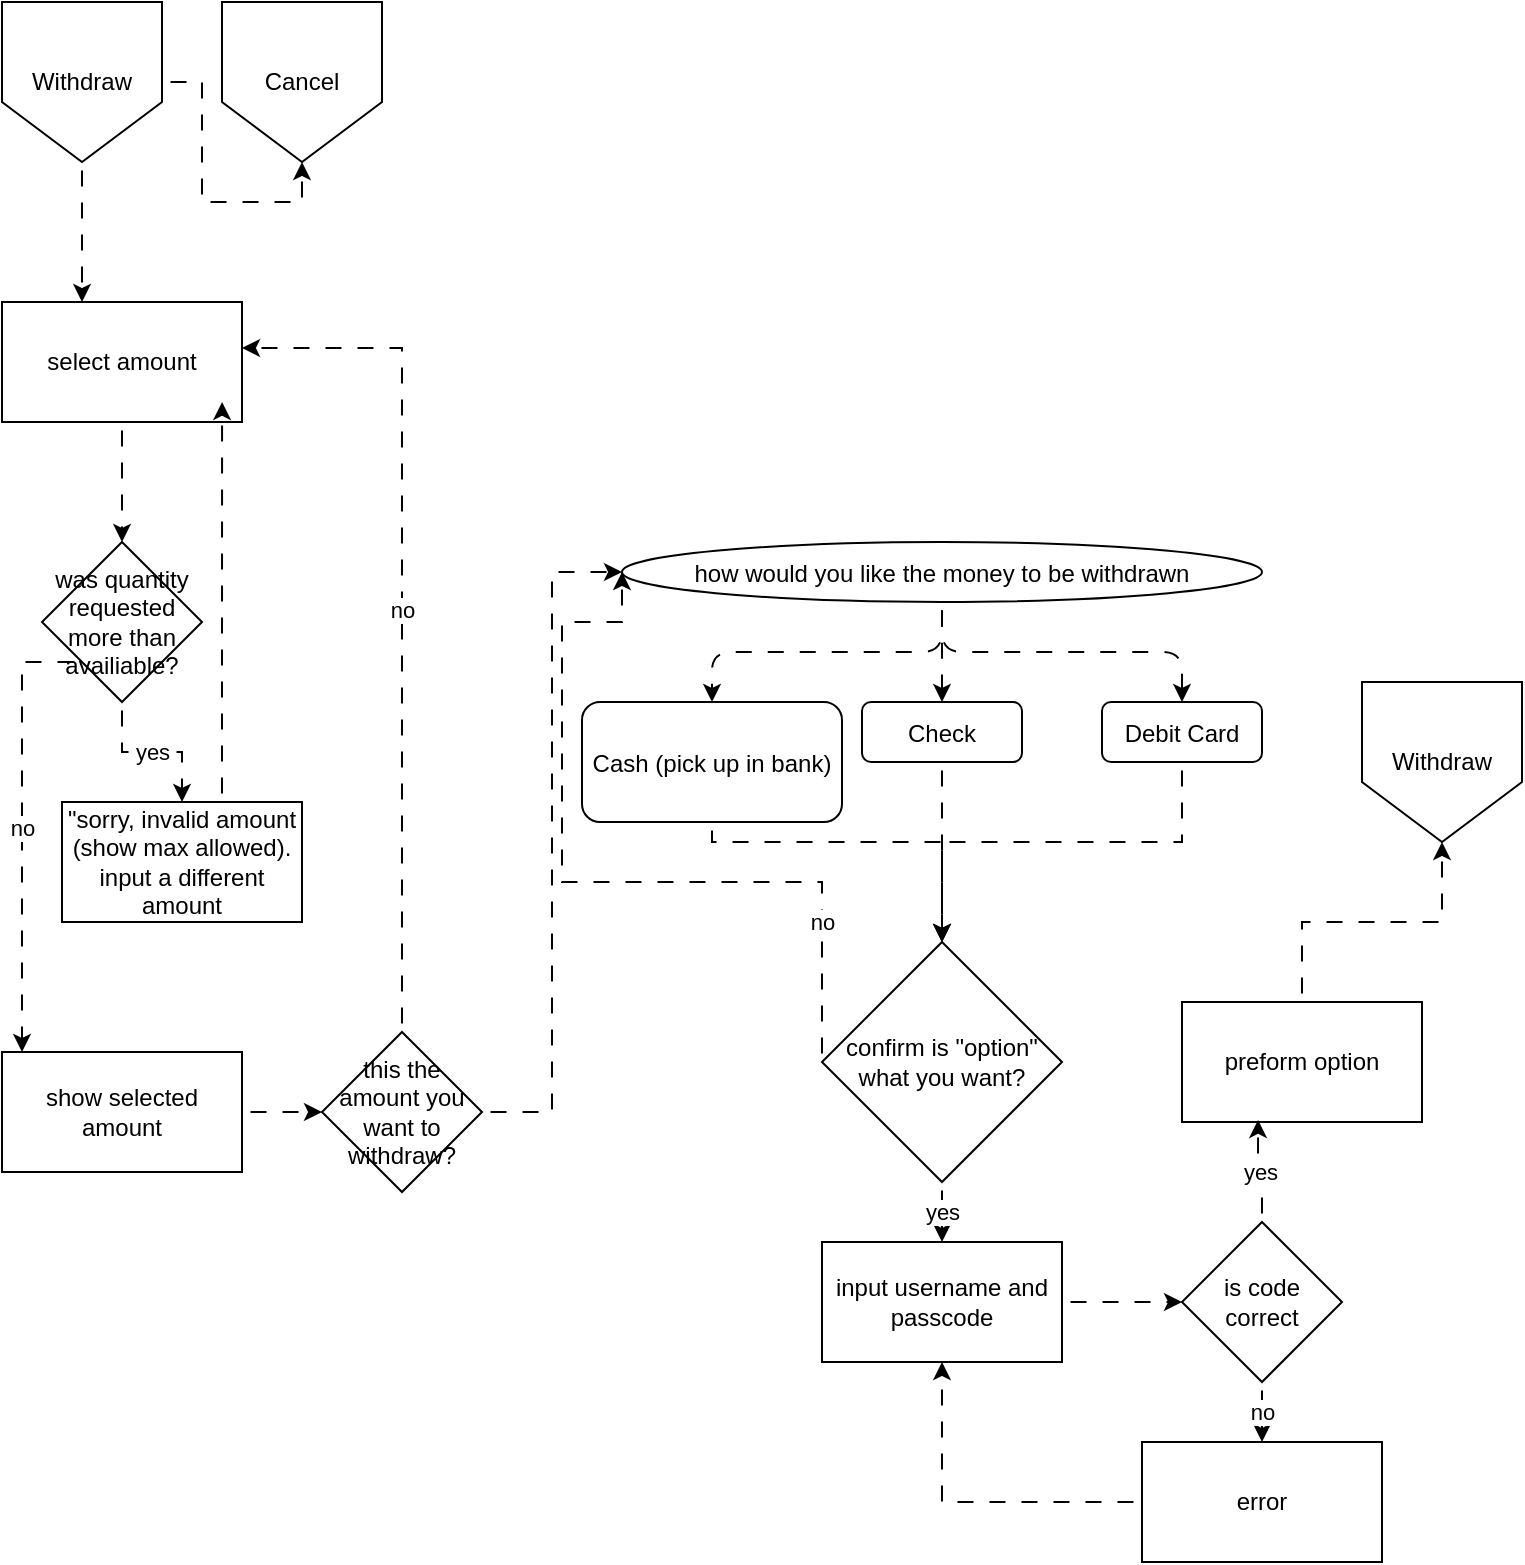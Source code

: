 <mxfile version="24.2.5" type="device" pages="10">
  <diagram id="fkWHMnWHor7PSpOmIvHP" name="Withdraw">
    <mxGraphModel dx="1434" dy="836" grid="1" gridSize="10" guides="1" tooltips="1" connect="1" arrows="1" fold="1" page="1" pageScale="1" pageWidth="827" pageHeight="1169" math="0" shadow="0">
      <root>
        <mxCell id="0" />
        <mxCell id="1" parent="0" />
        <mxCell id="oUHx2e5sgxUP2EeicmZG-3" value="" style="edgeStyle=orthogonalEdgeStyle;rounded=0;orthogonalLoop=1;jettySize=auto;html=1;flowAnimation=1;" edge="1" parent="1" source="oUHx2e5sgxUP2EeicmZG-1" target="oUHx2e5sgxUP2EeicmZG-2">
          <mxGeometry relative="1" as="geometry">
            <Array as="points">
              <mxPoint x="40" y="90" />
              <mxPoint x="40" y="90" />
            </Array>
          </mxGeometry>
        </mxCell>
        <mxCell id="Tgl_gtcqZ-cgEY039tLp-2" style="edgeStyle=orthogonalEdgeStyle;rounded=0;orthogonalLoop=1;jettySize=auto;html=1;entryX=0.5;entryY=1;entryDx=0;entryDy=0;flowAnimation=1;" edge="1" parent="1" source="oUHx2e5sgxUP2EeicmZG-1" target="Tgl_gtcqZ-cgEY039tLp-1">
          <mxGeometry relative="1" as="geometry" />
        </mxCell>
        <UserObject label="Withdraw" link="data:page/id,fkWHMnWHor7PSpOmIvHP" id="oUHx2e5sgxUP2EeicmZG-1">
          <mxCell style="shape=offPageConnector;whiteSpace=wrap;html=1;" vertex="1" parent="1">
            <mxGeometry width="80" height="80" as="geometry" />
          </mxCell>
        </UserObject>
        <mxCell id="NSRPaASZrs5Pf6W46IhQ-9" style="edgeStyle=orthogonalEdgeStyle;rounded=0;orthogonalLoop=1;jettySize=auto;html=1;flowAnimation=1;" edge="1" parent="1" source="oUHx2e5sgxUP2EeicmZG-2" target="NSRPaASZrs5Pf6W46IhQ-6">
          <mxGeometry relative="1" as="geometry" />
        </mxCell>
        <mxCell id="oUHx2e5sgxUP2EeicmZG-2" value="select amount" style="whiteSpace=wrap;html=1;" vertex="1" parent="1">
          <mxGeometry y="150" width="120" height="60" as="geometry" />
        </mxCell>
        <mxCell id="NSRPaASZrs5Pf6W46IhQ-10" value="yes" style="edgeStyle=orthogonalEdgeStyle;rounded=0;orthogonalLoop=1;jettySize=auto;html=1;flowAnimation=1;" edge="1" parent="1" source="NSRPaASZrs5Pf6W46IhQ-6" target="NSRPaASZrs5Pf6W46IhQ-8">
          <mxGeometry relative="1" as="geometry" />
        </mxCell>
        <mxCell id="NSRPaASZrs5Pf6W46IhQ-14" value="no" style="edgeStyle=orthogonalEdgeStyle;rounded=0;orthogonalLoop=1;jettySize=auto;html=1;flowAnimation=1;" edge="1" parent="1" source="NSRPaASZrs5Pf6W46IhQ-6" target="NSRPaASZrs5Pf6W46IhQ-13">
          <mxGeometry relative="1" as="geometry">
            <Array as="points">
              <mxPoint x="10" y="330" />
            </Array>
          </mxGeometry>
        </mxCell>
        <mxCell id="NSRPaASZrs5Pf6W46IhQ-6" value="was quantity requested more than availiable?" style="rhombus;whiteSpace=wrap;html=1;" vertex="1" parent="1">
          <mxGeometry x="20" y="270" width="80" height="80" as="geometry" />
        </mxCell>
        <mxCell id="NSRPaASZrs5Pf6W46IhQ-8" value="&quot;sorry, invalid amount (show max allowed). input a different amount" style="whiteSpace=wrap;html=1;" vertex="1" parent="1">
          <mxGeometry x="30" y="400" width="120" height="60" as="geometry" />
        </mxCell>
        <mxCell id="NSRPaASZrs5Pf6W46IhQ-11" style="edgeStyle=orthogonalEdgeStyle;rounded=0;orthogonalLoop=1;jettySize=auto;html=1;entryX=0.917;entryY=0.833;entryDx=0;entryDy=0;entryPerimeter=0;flowAnimation=1;" edge="1" parent="1" source="NSRPaASZrs5Pf6W46IhQ-8" target="oUHx2e5sgxUP2EeicmZG-2">
          <mxGeometry relative="1" as="geometry">
            <Array as="points">
              <mxPoint x="110" y="350" />
              <mxPoint x="110" y="350" />
            </Array>
          </mxGeometry>
        </mxCell>
        <mxCell id="X0H9-k8bbZzM3Mhl5ftu-7" value="" style="edgeStyle=orthogonalEdgeStyle;rounded=0;orthogonalLoop=1;jettySize=auto;html=1;flowAnimation=1;" edge="1" parent="1" source="NSRPaASZrs5Pf6W46IhQ-13" target="X0H9-k8bbZzM3Mhl5ftu-5">
          <mxGeometry relative="1" as="geometry" />
        </mxCell>
        <mxCell id="NSRPaASZrs5Pf6W46IhQ-13" value="show selected amount" style="whiteSpace=wrap;html=1;" vertex="1" parent="1">
          <mxGeometry y="525" width="120" height="60" as="geometry" />
        </mxCell>
        <mxCell id="X0H9-k8bbZzM3Mhl5ftu-20" style="edgeStyle=orthogonalEdgeStyle;rounded=0;orthogonalLoop=1;jettySize=auto;html=1;entryX=0;entryY=0.5;entryDx=0;entryDy=0;flowAnimation=1;" edge="1" parent="1" source="X0H9-k8bbZzM3Mhl5ftu-5" target="X0H9-k8bbZzM3Mhl5ftu-13">
          <mxGeometry relative="1" as="geometry" />
        </mxCell>
        <mxCell id="X0H9-k8bbZzM3Mhl5ftu-5" value="this the amount you want to withdraw?" style="rhombus;whiteSpace=wrap;html=1;" vertex="1" parent="1">
          <mxGeometry x="160" y="515" width="80" height="80" as="geometry" />
        </mxCell>
        <mxCell id="X0H9-k8bbZzM3Mhl5ftu-6" value="no" style="edgeStyle=orthogonalEdgeStyle;rounded=0;orthogonalLoop=1;jettySize=auto;html=1;entryX=1;entryY=0.383;entryDx=0;entryDy=0;entryPerimeter=0;flowAnimation=1;" edge="1" parent="1" source="X0H9-k8bbZzM3Mhl5ftu-5" target="oUHx2e5sgxUP2EeicmZG-2">
          <mxGeometry relative="1" as="geometry">
            <Array as="points">
              <mxPoint x="200" y="173" />
            </Array>
          </mxGeometry>
        </mxCell>
        <mxCell id="X0H9-k8bbZzM3Mhl5ftu-13" value="how would you like the money to be withdrawn" style="ellipse" vertex="1" parent="1">
          <mxGeometry x="310" y="270" width="320" height="30" as="geometry" />
        </mxCell>
        <mxCell id="X0H9-k8bbZzM3Mhl5ftu-23" style="edgeStyle=orthogonalEdgeStyle;rounded=0;orthogonalLoop=1;jettySize=auto;html=1;entryX=0.5;entryY=0;entryDx=0;entryDy=0;flowAnimation=1;" edge="1" parent="1" source="X0H9-k8bbZzM3Mhl5ftu-14" target="X0H9-k8bbZzM3Mhl5ftu-21">
          <mxGeometry relative="1" as="geometry">
            <Array as="points">
              <mxPoint x="355" y="420" />
              <mxPoint x="470" y="420" />
            </Array>
          </mxGeometry>
        </mxCell>
        <mxCell id="X0H9-k8bbZzM3Mhl5ftu-14" value="Cash (pick up in bank)" style="rounded=1;" vertex="1" parent="1">
          <mxGeometry x="290" y="350" width="130" height="60" as="geometry" />
        </mxCell>
        <mxCell id="X0H9-k8bbZzM3Mhl5ftu-15" value="" style="edgeStyle=elbowEdgeStyle;elbow=vertical;flowAnimation=1;" edge="1" source="X0H9-k8bbZzM3Mhl5ftu-13" target="X0H9-k8bbZzM3Mhl5ftu-14" parent="1">
          <mxGeometry relative="1" as="geometry" />
        </mxCell>
        <mxCell id="X0H9-k8bbZzM3Mhl5ftu-22" value="" style="edgeStyle=orthogonalEdgeStyle;rounded=0;orthogonalLoop=1;jettySize=auto;html=1;flowAnimation=1;" edge="1" parent="1" source="X0H9-k8bbZzM3Mhl5ftu-16" target="X0H9-k8bbZzM3Mhl5ftu-21">
          <mxGeometry relative="1" as="geometry" />
        </mxCell>
        <mxCell id="X0H9-k8bbZzM3Mhl5ftu-16" value="Check" style="rounded=1;" vertex="1" parent="1">
          <mxGeometry x="430" y="350" width="80" height="30" as="geometry" />
        </mxCell>
        <mxCell id="X0H9-k8bbZzM3Mhl5ftu-17" value="" style="edgeStyle=elbowEdgeStyle;elbow=vertical;flowAnimation=1;" edge="1" source="X0H9-k8bbZzM3Mhl5ftu-13" target="X0H9-k8bbZzM3Mhl5ftu-16" parent="1">
          <mxGeometry relative="1" as="geometry" />
        </mxCell>
        <mxCell id="X0H9-k8bbZzM3Mhl5ftu-24" style="edgeStyle=orthogonalEdgeStyle;rounded=0;orthogonalLoop=1;jettySize=auto;html=1;entryX=0.5;entryY=0;entryDx=0;entryDy=0;flowAnimation=1;" edge="1" parent="1" source="X0H9-k8bbZzM3Mhl5ftu-18" target="X0H9-k8bbZzM3Mhl5ftu-21">
          <mxGeometry relative="1" as="geometry">
            <Array as="points">
              <mxPoint x="590" y="420" />
              <mxPoint x="470" y="420" />
            </Array>
          </mxGeometry>
        </mxCell>
        <mxCell id="X0H9-k8bbZzM3Mhl5ftu-18" value="Debit Card" style="rounded=1;" vertex="1" parent="1">
          <mxGeometry x="550" y="350" width="80" height="30" as="geometry" />
        </mxCell>
        <mxCell id="X0H9-k8bbZzM3Mhl5ftu-19" value="" style="edgeStyle=elbowEdgeStyle;elbow=vertical;flowAnimation=1;" edge="1" source="X0H9-k8bbZzM3Mhl5ftu-13" target="X0H9-k8bbZzM3Mhl5ftu-18" parent="1">
          <mxGeometry relative="1" as="geometry" />
        </mxCell>
        <mxCell id="X0H9-k8bbZzM3Mhl5ftu-25" value="no" style="edgeStyle=orthogonalEdgeStyle;rounded=0;orthogonalLoop=1;jettySize=auto;html=1;entryX=0;entryY=0.5;entryDx=0;entryDy=0;flowAnimation=1;" edge="1" parent="1" source="X0H9-k8bbZzM3Mhl5ftu-21" target="X0H9-k8bbZzM3Mhl5ftu-13">
          <mxGeometry x="-0.654" relative="1" as="geometry">
            <Array as="points">
              <mxPoint x="410" y="440" />
              <mxPoint x="280" y="440" />
              <mxPoint x="280" y="310" />
              <mxPoint x="310" y="310" />
            </Array>
            <mxPoint as="offset" />
          </mxGeometry>
        </mxCell>
        <mxCell id="gPFKavbPKfSLh9zYQ5c1-4" value="yes" style="edgeStyle=orthogonalEdgeStyle;rounded=0;orthogonalLoop=1;jettySize=auto;html=1;flowAnimation=1;" edge="1" parent="1" source="X0H9-k8bbZzM3Mhl5ftu-21" target="gPFKavbPKfSLh9zYQ5c1-3">
          <mxGeometry relative="1" as="geometry" />
        </mxCell>
        <mxCell id="X0H9-k8bbZzM3Mhl5ftu-21" value="confirm is &quot;option&quot; what you want?" style="rhombus;whiteSpace=wrap;html=1;" vertex="1" parent="1">
          <mxGeometry x="410" y="470" width="120" height="120" as="geometry" />
        </mxCell>
        <mxCell id="X0H9-k8bbZzM3Mhl5ftu-30" style="edgeStyle=orthogonalEdgeStyle;rounded=0;orthogonalLoop=1;jettySize=auto;html=1;flowAnimation=1;" edge="1" parent="1" source="X0H9-k8bbZzM3Mhl5ftu-27" target="X0H9-k8bbZzM3Mhl5ftu-29">
          <mxGeometry relative="1" as="geometry" />
        </mxCell>
        <mxCell id="X0H9-k8bbZzM3Mhl5ftu-27" value="preform option" style="whiteSpace=wrap;html=1;" vertex="1" parent="1">
          <mxGeometry x="590" y="500" width="120" height="60" as="geometry" />
        </mxCell>
        <UserObject label="Withdraw" link="data:page/id,rjkk4G9pVdGJUG_Aq8ia" id="X0H9-k8bbZzM3Mhl5ftu-29">
          <mxCell style="shape=offPageConnector;whiteSpace=wrap;html=1;" vertex="1" parent="1">
            <mxGeometry x="680" y="340" width="80" height="80" as="geometry" />
          </mxCell>
        </UserObject>
        <mxCell id="gPFKavbPKfSLh9zYQ5c1-10" value="no" style="edgeStyle=orthogonalEdgeStyle;rounded=0;orthogonalLoop=1;jettySize=auto;html=1;flowAnimation=1;" edge="1" parent="1" source="gPFKavbPKfSLh9zYQ5c1-1" target="gPFKavbPKfSLh9zYQ5c1-9">
          <mxGeometry relative="1" as="geometry" />
        </mxCell>
        <mxCell id="gPFKavbPKfSLh9zYQ5c1-1" value="is code correct" style="rhombus;whiteSpace=wrap;html=1;" vertex="1" parent="1">
          <mxGeometry x="590" y="610" width="80" height="80" as="geometry" />
        </mxCell>
        <mxCell id="gPFKavbPKfSLh9zYQ5c1-6" value="" style="edgeStyle=orthogonalEdgeStyle;rounded=0;orthogonalLoop=1;jettySize=auto;html=1;flowAnimation=1;" edge="1" parent="1" source="gPFKavbPKfSLh9zYQ5c1-3" target="gPFKavbPKfSLh9zYQ5c1-1">
          <mxGeometry relative="1" as="geometry" />
        </mxCell>
        <mxCell id="gPFKavbPKfSLh9zYQ5c1-3" value="input username and passcode" style="whiteSpace=wrap;html=1;" vertex="1" parent="1">
          <mxGeometry x="410" y="620" width="120" height="60" as="geometry" />
        </mxCell>
        <mxCell id="gPFKavbPKfSLh9zYQ5c1-7" value="yes" style="edgeStyle=orthogonalEdgeStyle;rounded=0;orthogonalLoop=1;jettySize=auto;html=1;entryX=0.317;entryY=0.983;entryDx=0;entryDy=0;entryPerimeter=0;flowAnimation=1;" edge="1" parent="1" source="gPFKavbPKfSLh9zYQ5c1-1" target="X0H9-k8bbZzM3Mhl5ftu-27">
          <mxGeometry relative="1" as="geometry" />
        </mxCell>
        <mxCell id="gPFKavbPKfSLh9zYQ5c1-11" style="edgeStyle=orthogonalEdgeStyle;rounded=0;orthogonalLoop=1;jettySize=auto;html=1;flowAnimation=1;" edge="1" parent="1" source="gPFKavbPKfSLh9zYQ5c1-9" target="gPFKavbPKfSLh9zYQ5c1-3">
          <mxGeometry relative="1" as="geometry" />
        </mxCell>
        <mxCell id="gPFKavbPKfSLh9zYQ5c1-9" value="error" style="whiteSpace=wrap;html=1;" vertex="1" parent="1">
          <mxGeometry x="570" y="720" width="120" height="60" as="geometry" />
        </mxCell>
        <UserObject label="Cancel" link="data:page/id,rjkk4G9pVdGJUG_Aq8ia" id="Tgl_gtcqZ-cgEY039tLp-1">
          <mxCell style="shape=offPageConnector;whiteSpace=wrap;html=1;" vertex="1" parent="1">
            <mxGeometry x="110" width="80" height="80" as="geometry" />
          </mxCell>
        </UserObject>
      </root>
    </mxGraphModel>
  </diagram>
  <diagram id="pU4UomeMbyQIlmwQuINI" name="Deposit">
    <mxGraphModel dx="1434" dy="836" grid="1" gridSize="10" guides="1" tooltips="1" connect="1" arrows="1" fold="1" page="1" pageScale="1" pageWidth="850" pageHeight="1100" math="0" shadow="0">
      <root>
        <mxCell id="0" />
        <mxCell id="1" parent="0" />
        <mxCell id="64jNFOERI_Tb6HPFOE4B-1" value="yes" style="edgeStyle=orthogonalEdgeStyle;rounded=0;orthogonalLoop=1;jettySize=auto;html=1;flowAnimation=1;" edge="1" parent="1" source="64jNFOERI_Tb6HPFOE4B-2" target="64jNFOERI_Tb6HPFOE4B-9">
          <mxGeometry relative="1" as="geometry">
            <Array as="points">
              <mxPoint x="240" y="440" />
              <mxPoint x="240" y="410" />
            </Array>
          </mxGeometry>
        </mxCell>
        <mxCell id="9-vKMg_pQapwa704O37l-1" value="no" style="edgeStyle=orthogonalEdgeStyle;rounded=0;orthogonalLoop=1;jettySize=auto;html=1;entryX=0;entryY=1;entryDx=0;entryDy=0;flowAnimation=1;" edge="1" parent="1" source="64jNFOERI_Tb6HPFOE4B-2" target="gFU9TzptzSrd8i_0NJRg-2">
          <mxGeometry relative="1" as="geometry">
            <Array as="points">
              <mxPoint x="20" y="340" />
              <mxPoint x="20" y="340" />
            </Array>
          </mxGeometry>
        </mxCell>
        <mxCell id="64jNFOERI_Tb6HPFOE4B-2" value="do yoy want to transfer this money into &quot;x&quot; acount?" style="rhombus;whiteSpace=wrap;html=1;" vertex="1" parent="1">
          <mxGeometry x="20" y="380" width="120" height="120" as="geometry" />
        </mxCell>
        <mxCell id="64jNFOERI_Tb6HPFOE4B-3" style="edgeStyle=orthogonalEdgeStyle;rounded=0;orthogonalLoop=1;jettySize=auto;html=1;flowAnimation=1;" edge="1" parent="1" source="64jNFOERI_Tb6HPFOE4B-4" target="64jNFOERI_Tb6HPFOE4B-5">
          <mxGeometry relative="1" as="geometry" />
        </mxCell>
        <mxCell id="64jNFOERI_Tb6HPFOE4B-4" value="deposit &quot;x&quot; amount of cash into account" style="whiteSpace=wrap;html=1;" vertex="1" parent="1">
          <mxGeometry x="520" y="260" width="120" height="60" as="geometry" />
        </mxCell>
        <UserObject label="Deposit" link="data:page/id,rjkk4G9pVdGJUG_Aq8ia" id="64jNFOERI_Tb6HPFOE4B-5">
          <mxCell style="shape=offPageConnector;whiteSpace=wrap;html=1;" vertex="1" parent="1">
            <mxGeometry x="610" y="100" width="80" height="80" as="geometry" />
          </mxCell>
        </UserObject>
        <mxCell id="64jNFOERI_Tb6HPFOE4B-6" value="no" style="edgeStyle=orthogonalEdgeStyle;rounded=0;orthogonalLoop=1;jettySize=auto;html=1;flowAnimation=1;" edge="1" parent="1" source="64jNFOERI_Tb6HPFOE4B-7" target="64jNFOERI_Tb6HPFOE4B-12">
          <mxGeometry relative="1" as="geometry" />
        </mxCell>
        <mxCell id="64jNFOERI_Tb6HPFOE4B-7" value="is code correct" style="rhombus;whiteSpace=wrap;html=1;" vertex="1" parent="1">
          <mxGeometry x="520" y="370" width="80" height="80" as="geometry" />
        </mxCell>
        <mxCell id="64jNFOERI_Tb6HPFOE4B-8" value="" style="edgeStyle=orthogonalEdgeStyle;rounded=0;orthogonalLoop=1;jettySize=auto;html=1;flowAnimation=1;" edge="1" parent="1" source="64jNFOERI_Tb6HPFOE4B-9" target="64jNFOERI_Tb6HPFOE4B-7">
          <mxGeometry relative="1" as="geometry" />
        </mxCell>
        <mxCell id="64jNFOERI_Tb6HPFOE4B-9" value="input username and passcode" style="whiteSpace=wrap;html=1;" vertex="1" parent="1">
          <mxGeometry x="340" y="380" width="120" height="60" as="geometry" />
        </mxCell>
        <mxCell id="64jNFOERI_Tb6HPFOE4B-10" value="yes" style="edgeStyle=orthogonalEdgeStyle;rounded=0;orthogonalLoop=1;jettySize=auto;html=1;entryX=0.317;entryY=0.983;entryDx=0;entryDy=0;entryPerimeter=0;flowAnimation=1;" edge="1" parent="1" source="64jNFOERI_Tb6HPFOE4B-7" target="64jNFOERI_Tb6HPFOE4B-4">
          <mxGeometry relative="1" as="geometry" />
        </mxCell>
        <mxCell id="64jNFOERI_Tb6HPFOE4B-11" style="edgeStyle=orthogonalEdgeStyle;rounded=0;orthogonalLoop=1;jettySize=auto;html=1;flowAnimation=1;" edge="1" parent="1" source="64jNFOERI_Tb6HPFOE4B-12" target="64jNFOERI_Tb6HPFOE4B-9">
          <mxGeometry relative="1" as="geometry" />
        </mxCell>
        <mxCell id="64jNFOERI_Tb6HPFOE4B-12" value="error" style="whiteSpace=wrap;html=1;" vertex="1" parent="1">
          <mxGeometry x="500" y="480" width="120" height="60" as="geometry" />
        </mxCell>
        <mxCell id="gFU9TzptzSrd8i_0NJRg-9" value="" style="edgeStyle=orthogonalEdgeStyle;rounded=0;orthogonalLoop=1;jettySize=auto;html=1;flowAnimation=1;" edge="1" parent="1" source="gFU9TzptzSrd8i_0NJRg-1" target="gFU9TzptzSrd8i_0NJRg-2">
          <mxGeometry relative="1" as="geometry" />
        </mxCell>
        <mxCell id="gFU9TzptzSrd8i_0NJRg-15" style="edgeStyle=orthogonalEdgeStyle;rounded=0;orthogonalLoop=1;jettySize=auto;html=1;entryX=0.5;entryY=1;entryDx=0;entryDy=0;flowAnimation=1;" edge="1" parent="1" source="gFU9TzptzSrd8i_0NJRg-1" target="gFU9TzptzSrd8i_0NJRg-14">
          <mxGeometry relative="1" as="geometry">
            <Array as="points">
              <mxPoint x="80" y="110" />
              <mxPoint x="190" y="110" />
            </Array>
          </mxGeometry>
        </mxCell>
        <UserObject label="Deposit" id="gFU9TzptzSrd8i_0NJRg-1">
          <mxCell style="shape=offPageConnector;whiteSpace=wrap;html=1;" vertex="1" parent="1">
            <mxGeometry x="40" y="10" width="80" height="80" as="geometry" />
          </mxCell>
        </UserObject>
        <mxCell id="gFU9TzptzSrd8i_0NJRg-5" value="" style="edgeStyle=orthogonalEdgeStyle;rounded=0;orthogonalLoop=1;jettySize=auto;html=1;flowAnimation=1;" edge="1" parent="1" source="gFU9TzptzSrd8i_0NJRg-2" target="gFU9TzptzSrd8i_0NJRg-4">
          <mxGeometry relative="1" as="geometry" />
        </mxCell>
        <mxCell id="gFU9TzptzSrd8i_0NJRg-2" value="ask for source of money" style="whiteSpace=wrap;html=1;" vertex="1" parent="1">
          <mxGeometry x="20" y="130" width="120" height="60" as="geometry" />
        </mxCell>
        <mxCell id="gFU9TzptzSrd8i_0NJRg-7" value="no" style="edgeStyle=orthogonalEdgeStyle;rounded=0;orthogonalLoop=1;jettySize=auto;html=1;flowAnimation=1;" edge="1" parent="1" source="gFU9TzptzSrd8i_0NJRg-4" target="gFU9TzptzSrd8i_0NJRg-6">
          <mxGeometry x="-0.727" relative="1" as="geometry">
            <mxPoint as="offset" />
          </mxGeometry>
        </mxCell>
        <mxCell id="gFU9TzptzSrd8i_0NJRg-11" value="yes" style="edgeStyle=orthogonalEdgeStyle;rounded=0;orthogonalLoop=1;jettySize=auto;html=1;flowAnimation=1;" edge="1" parent="1" source="gFU9TzptzSrd8i_0NJRg-4" target="64jNFOERI_Tb6HPFOE4B-2">
          <mxGeometry relative="1" as="geometry" />
        </mxCell>
        <mxCell id="gFU9TzptzSrd8i_0NJRg-4" value="is money availiable?" style="rhombus;whiteSpace=wrap;html=1;" vertex="1" parent="1">
          <mxGeometry x="40" y="260" width="80" height="80" as="geometry" />
        </mxCell>
        <mxCell id="gFU9TzptzSrd8i_0NJRg-10" value="" style="edgeStyle=orthogonalEdgeStyle;rounded=0;orthogonalLoop=1;jettySize=auto;html=1;flowAnimation=1;" edge="1" parent="1" source="gFU9TzptzSrd8i_0NJRg-6" target="gFU9TzptzSrd8i_0NJRg-2">
          <mxGeometry relative="1" as="geometry" />
        </mxCell>
        <mxCell id="gFU9TzptzSrd8i_0NJRg-6" value="error" style="whiteSpace=wrap;html=1;" vertex="1" parent="1">
          <mxGeometry x="170" y="130" width="120" height="60" as="geometry" />
        </mxCell>
        <UserObject label="Cancel" link="data:page/id,rjkk4G9pVdGJUG_Aq8ia" id="gFU9TzptzSrd8i_0NJRg-14">
          <mxCell style="shape=offPageConnector;whiteSpace=wrap;html=1;" vertex="1" parent="1">
            <mxGeometry x="150" y="10" width="80" height="80" as="geometry" />
          </mxCell>
        </UserObject>
      </root>
    </mxGraphModel>
  </diagram>
  <diagram id="9yoKAOMPRaT6OcF7ZaXy" name="Cash Check">
    <mxGraphModel dx="1434" dy="836" grid="1" gridSize="10" guides="1" tooltips="1" connect="1" arrows="1" fold="1" page="1" pageScale="1" pageWidth="827" pageHeight="1169" math="0" shadow="0">
      <root>
        <mxCell id="0" />
        <mxCell id="1" parent="0" />
        <mxCell id="zj-5sViOzcZSsQPnHY5n-2" style="edgeStyle=orthogonalEdgeStyle;rounded=0;orthogonalLoop=1;jettySize=auto;html=1;flowAnimation=1;" edge="1" parent="1" source="zj-5sViOzcZSsQPnHY5n-3" target="zj-5sViOzcZSsQPnHY5n-6">
          <mxGeometry relative="1" as="geometry" />
        </mxCell>
        <mxCell id="zj-5sViOzcZSsQPnHY5n-3" value="Get check information (camera? manual input? both?)" style="whiteSpace=wrap;html=1;" vertex="1" parent="1">
          <mxGeometry y="150" width="120" height="60" as="geometry" />
        </mxCell>
        <mxCell id="kxsEL2MjhYU3BuAal3wL-6" value="no" style="edgeStyle=orthogonalEdgeStyle;rounded=0;orthogonalLoop=1;jettySize=auto;html=1;flowAnimation=1;" edge="1" parent="1" source="zj-5sViOzcZSsQPnHY5n-6" target="kxsEL2MjhYU3BuAal3wL-5">
          <mxGeometry relative="1" as="geometry" />
        </mxCell>
        <mxCell id="kxsEL2MjhYU3BuAal3wL-8" value="yes" style="edgeStyle=orthogonalEdgeStyle;rounded=0;orthogonalLoop=1;jettySize=auto;html=1;flowAnimation=1;" edge="1" parent="1" source="zj-5sViOzcZSsQPnHY5n-6" target="eKWl0sT9_K_i9BXR8_Xg-2">
          <mxGeometry relative="1" as="geometry" />
        </mxCell>
        <mxCell id="zj-5sViOzcZSsQPnHY5n-6" value="does the check pass the check" style="rhombus;whiteSpace=wrap;html=1;" vertex="1" parent="1">
          <mxGeometry x="20" y="270" width="80" height="80" as="geometry" />
        </mxCell>
        <mxCell id="eKWl0sT9_K_i9BXR8_Xg-1" value="yes" style="edgeStyle=orthogonalEdgeStyle;rounded=0;orthogonalLoop=1;jettySize=auto;html=1;flowAnimation=1;" edge="1" parent="1" source="eKWl0sT9_K_i9BXR8_Xg-2" target="eKWl0sT9_K_i9BXR8_Xg-9">
          <mxGeometry relative="1" as="geometry" />
        </mxCell>
        <mxCell id="eKWl0sT9_K_i9BXR8_Xg-2" value="confirm: transfer check of &quot;x&quot; value to &quot;y&quot; bank acount" style="rhombus;whiteSpace=wrap;html=1;" vertex="1" parent="1">
          <mxGeometry x="20" y="410" width="120" height="120" as="geometry" />
        </mxCell>
        <mxCell id="eKWl0sT9_K_i9BXR8_Xg-3" style="edgeStyle=orthogonalEdgeStyle;rounded=0;orthogonalLoop=1;jettySize=auto;html=1;flowAnimation=1;" edge="1" parent="1" source="eKWl0sT9_K_i9BXR8_Xg-4" target="eKWl0sT9_K_i9BXR8_Xg-5">
          <mxGeometry relative="1" as="geometry" />
        </mxCell>
        <mxCell id="eKWl0sT9_K_i9BXR8_Xg-4" value="preform option" style="whiteSpace=wrap;html=1;" vertex="1" parent="1">
          <mxGeometry x="590" y="500" width="120" height="60" as="geometry" />
        </mxCell>
        <UserObject label="Cash Check" link="data:page/id,rjkk4G9pVdGJUG_Aq8ia" id="eKWl0sT9_K_i9BXR8_Xg-5">
          <mxCell style="shape=offPageConnector;whiteSpace=wrap;html=1;" vertex="1" parent="1">
            <mxGeometry x="680" y="340" width="80" height="80" as="geometry" />
          </mxCell>
        </UserObject>
        <mxCell id="eKWl0sT9_K_i9BXR8_Xg-6" value="no" style="edgeStyle=orthogonalEdgeStyle;rounded=0;orthogonalLoop=1;jettySize=auto;html=1;flowAnimation=1;" edge="1" parent="1" source="eKWl0sT9_K_i9BXR8_Xg-7" target="eKWl0sT9_K_i9BXR8_Xg-12">
          <mxGeometry relative="1" as="geometry" />
        </mxCell>
        <mxCell id="eKWl0sT9_K_i9BXR8_Xg-7" value="is code correct" style="rhombus;whiteSpace=wrap;html=1;" vertex="1" parent="1">
          <mxGeometry x="590" y="610" width="80" height="80" as="geometry" />
        </mxCell>
        <mxCell id="eKWl0sT9_K_i9BXR8_Xg-8" value="" style="edgeStyle=orthogonalEdgeStyle;rounded=0;orthogonalLoop=1;jettySize=auto;html=1;flowAnimation=1;" edge="1" parent="1" source="eKWl0sT9_K_i9BXR8_Xg-9" target="eKWl0sT9_K_i9BXR8_Xg-7">
          <mxGeometry relative="1" as="geometry" />
        </mxCell>
        <mxCell id="eKWl0sT9_K_i9BXR8_Xg-9" value="input username and passcode" style="whiteSpace=wrap;html=1;" vertex="1" parent="1">
          <mxGeometry x="410" y="620" width="120" height="60" as="geometry" />
        </mxCell>
        <mxCell id="eKWl0sT9_K_i9BXR8_Xg-10" value="yes" style="edgeStyle=orthogonalEdgeStyle;rounded=0;orthogonalLoop=1;jettySize=auto;html=1;entryX=0.317;entryY=0.983;entryDx=0;entryDy=0;entryPerimeter=0;flowAnimation=1;" edge="1" parent="1" source="eKWl0sT9_K_i9BXR8_Xg-7" target="eKWl0sT9_K_i9BXR8_Xg-4">
          <mxGeometry relative="1" as="geometry" />
        </mxCell>
        <mxCell id="eKWl0sT9_K_i9BXR8_Xg-11" style="edgeStyle=orthogonalEdgeStyle;rounded=0;orthogonalLoop=1;jettySize=auto;html=1;flowAnimation=1;" edge="1" parent="1" source="eKWl0sT9_K_i9BXR8_Xg-12" target="eKWl0sT9_K_i9BXR8_Xg-9">
          <mxGeometry relative="1" as="geometry" />
        </mxCell>
        <mxCell id="eKWl0sT9_K_i9BXR8_Xg-12" value="error" style="whiteSpace=wrap;html=1;" vertex="1" parent="1">
          <mxGeometry x="570" y="720" width="120" height="60" as="geometry" />
        </mxCell>
        <UserObject label="Cancel" link="data:page/id,rjkk4G9pVdGJUG_Aq8ia" id="Kd_AtlQT_tICD35QRzOF-1">
          <mxCell style="shape=offPageConnector;whiteSpace=wrap;html=1;" vertex="1" parent="1">
            <mxGeometry x="90" width="80" height="80" as="geometry" />
          </mxCell>
        </UserObject>
        <mxCell id="kxsEL2MjhYU3BuAal3wL-2" value="" style="edgeStyle=orthogonalEdgeStyle;rounded=0;orthogonalLoop=1;jettySize=auto;html=1;flowAnimation=1;" edge="1" parent="1" source="kxsEL2MjhYU3BuAal3wL-1" target="zj-5sViOzcZSsQPnHY5n-3">
          <mxGeometry relative="1" as="geometry" />
        </mxCell>
        <UserObject label="Cash Check" id="kxsEL2MjhYU3BuAal3wL-1">
          <mxCell style="shape=offPageConnector;whiteSpace=wrap;html=1;" vertex="1" parent="1">
            <mxGeometry width="80" height="80" as="geometry" />
          </mxCell>
        </UserObject>
        <mxCell id="kxsEL2MjhYU3BuAal3wL-7" value="" style="edgeStyle=orthogonalEdgeStyle;rounded=0;orthogonalLoop=1;jettySize=auto;html=1;flowAnimation=1;" edge="1" parent="1" source="kxsEL2MjhYU3BuAal3wL-5" target="Kd_AtlQT_tICD35QRzOF-1">
          <mxGeometry relative="1" as="geometry" />
        </mxCell>
        <mxCell id="kxsEL2MjhYU3BuAal3wL-5" value="check not accepted (reason) try again?" style="rhombus;whiteSpace=wrap;html=1;" vertex="1" parent="1">
          <mxGeometry x="150" y="270" width="80" height="80" as="geometry" />
        </mxCell>
        <mxCell id="kxsEL2MjhYU3BuAal3wL-9" value="no" style="edgeStyle=orthogonalEdgeStyle;rounded=0;orthogonalLoop=1;jettySize=auto;html=1;entryX=0.075;entryY=1.017;entryDx=0;entryDy=0;entryPerimeter=0;flowAnimation=1;" edge="1" parent="1" source="eKWl0sT9_K_i9BXR8_Xg-2" target="zj-5sViOzcZSsQPnHY5n-3">
          <mxGeometry relative="1" as="geometry">
            <Array as="points">
              <mxPoint x="50" y="390" />
              <mxPoint x="9" y="390" />
            </Array>
          </mxGeometry>
        </mxCell>
      </root>
    </mxGraphModel>
  </diagram>
  <diagram id="sB4keo91o8fRopXlaHOE" name="Pay Bill">
    <mxGraphModel dx="1434" dy="836" grid="1" gridSize="10" guides="1" tooltips="1" connect="1" arrows="1" fold="1" page="1" pageScale="1" pageWidth="827" pageHeight="1169" math="0" shadow="0">
      <root>
        <mxCell id="0" />
        <mxCell id="1" parent="0" />
        <mxCell id="qru3joSKuZRpQULYFEPo-1" value="yes" style="edgeStyle=orthogonalEdgeStyle;rounded=0;orthogonalLoop=1;jettySize=auto;html=1;flowAnimation=1;" edge="1" parent="1" source="qru3joSKuZRpQULYFEPo-2" target="qru3joSKuZRpQULYFEPo-9">
          <mxGeometry relative="1" as="geometry" />
        </mxCell>
        <mxCell id="aTvrDMLUvQrQFsvwzscx-18" style="edgeStyle=orthogonalEdgeStyle;rounded=0;orthogonalLoop=1;jettySize=auto;html=1;entryX=0.75;entryY=0;entryDx=0;entryDy=0;flowAnimation=1;" edge="1" parent="1" source="qru3joSKuZRpQULYFEPo-2" target="ng6nLmOsvuC2LEewdqQx-1">
          <mxGeometry relative="1" as="geometry">
            <Array as="points">
              <mxPoint x="470" y="10" />
              <mxPoint x="210" y="10" />
            </Array>
          </mxGeometry>
        </mxCell>
        <mxCell id="aTvrDMLUvQrQFsvwzscx-19" value="no" style="edgeStyle=orthogonalEdgeStyle;rounded=0;orthogonalLoop=1;jettySize=auto;html=1;entryX=0.425;entryY=-0.012;entryDx=0;entryDy=0;entryPerimeter=0;flowAnimation=1;" edge="1" parent="1" source="qru3joSKuZRpQULYFEPo-2" target="aTvrDMLUvQrQFsvwzscx-1">
          <mxGeometry relative="1" as="geometry">
            <mxPoint x="300" y="-10" as="targetPoint" />
            <Array as="points">
              <mxPoint x="471" y="10" />
              <mxPoint x="294" y="10" />
            </Array>
          </mxGeometry>
        </mxCell>
        <mxCell id="qru3joSKuZRpQULYFEPo-2" value="confirm is bill correct?" style="rhombus;whiteSpace=wrap;html=1;" vertex="1" parent="1">
          <mxGeometry x="410" y="470" width="120" height="120" as="geometry" />
        </mxCell>
        <mxCell id="qru3joSKuZRpQULYFEPo-3" style="edgeStyle=orthogonalEdgeStyle;rounded=0;orthogonalLoop=1;jettySize=auto;html=1;flowAnimation=1;" edge="1" parent="1" source="qru3joSKuZRpQULYFEPo-4" target="qru3joSKuZRpQULYFEPo-5">
          <mxGeometry relative="1" as="geometry" />
        </mxCell>
        <mxCell id="qru3joSKuZRpQULYFEPo-4" value="preform option" style="whiteSpace=wrap;html=1;" vertex="1" parent="1">
          <mxGeometry x="590" y="500" width="120" height="60" as="geometry" />
        </mxCell>
        <UserObject label="Pay Bill" link="data:page/id,rjkk4G9pVdGJUG_Aq8ia" id="qru3joSKuZRpQULYFEPo-5">
          <mxCell style="shape=offPageConnector;whiteSpace=wrap;html=1;" vertex="1" parent="1">
            <mxGeometry x="680" y="340" width="80" height="80" as="geometry" />
          </mxCell>
        </UserObject>
        <mxCell id="qru3joSKuZRpQULYFEPo-6" value="no" style="edgeStyle=orthogonalEdgeStyle;rounded=0;orthogonalLoop=1;jettySize=auto;html=1;flowAnimation=1;" edge="1" parent="1" source="qru3joSKuZRpQULYFEPo-7" target="qru3joSKuZRpQULYFEPo-12">
          <mxGeometry relative="1" as="geometry" />
        </mxCell>
        <mxCell id="qru3joSKuZRpQULYFEPo-7" value="is code correct" style="rhombus;whiteSpace=wrap;html=1;" vertex="1" parent="1">
          <mxGeometry x="590" y="610" width="80" height="80" as="geometry" />
        </mxCell>
        <mxCell id="qru3joSKuZRpQULYFEPo-8" value="" style="edgeStyle=orthogonalEdgeStyle;rounded=0;orthogonalLoop=1;jettySize=auto;html=1;flowAnimation=1;" edge="1" parent="1" source="qru3joSKuZRpQULYFEPo-9" target="qru3joSKuZRpQULYFEPo-7">
          <mxGeometry relative="1" as="geometry" />
        </mxCell>
        <mxCell id="qru3joSKuZRpQULYFEPo-9" value="input username and passcode" style="whiteSpace=wrap;html=1;" vertex="1" parent="1">
          <mxGeometry x="410" y="620" width="120" height="60" as="geometry" />
        </mxCell>
        <mxCell id="qru3joSKuZRpQULYFEPo-10" value="yes" style="edgeStyle=orthogonalEdgeStyle;rounded=0;orthogonalLoop=1;jettySize=auto;html=1;entryX=0.317;entryY=0.983;entryDx=0;entryDy=0;entryPerimeter=0;flowAnimation=1;" edge="1" parent="1" source="qru3joSKuZRpQULYFEPo-7" target="qru3joSKuZRpQULYFEPo-4">
          <mxGeometry relative="1" as="geometry" />
        </mxCell>
        <mxCell id="qru3joSKuZRpQULYFEPo-11" style="edgeStyle=orthogonalEdgeStyle;rounded=0;orthogonalLoop=1;jettySize=auto;html=1;flowAnimation=1;" edge="1" parent="1" source="qru3joSKuZRpQULYFEPo-12" target="qru3joSKuZRpQULYFEPo-9">
          <mxGeometry relative="1" as="geometry" />
        </mxCell>
        <mxCell id="qru3joSKuZRpQULYFEPo-12" value="error" style="whiteSpace=wrap;html=1;" vertex="1" parent="1">
          <mxGeometry x="570" y="720" width="120" height="60" as="geometry" />
        </mxCell>
        <UserObject label="Cancel" link="data:page/id,rjkk4G9pVdGJUG_Aq8ia" id="ng6nLmOsvuC2LEewdqQx-1">
          <mxCell style="shape=offPageConnector;whiteSpace=wrap;html=1;" vertex="1" parent="1">
            <mxGeometry x="150" y="40" width="80" height="80" as="geometry" />
          </mxCell>
        </UserObject>
        <mxCell id="aTvrDMLUvQrQFsvwzscx-3" value="" style="edgeStyle=orthogonalEdgeStyle;rounded=0;orthogonalLoop=1;jettySize=auto;html=1;flowAnimation=1;" edge="1" parent="1" source="aTvrDMLUvQrQFsvwzscx-1" target="aTvrDMLUvQrQFsvwzscx-2">
          <mxGeometry relative="1" as="geometry" />
        </mxCell>
        <UserObject label="Pay Bill" id="aTvrDMLUvQrQFsvwzscx-1">
          <mxCell style="shape=offPageConnector;whiteSpace=wrap;html=1;" vertex="1" parent="1">
            <mxGeometry x="260" y="50" width="80" height="80" as="geometry" />
          </mxCell>
        </UserObject>
        <mxCell id="aTvrDMLUvQrQFsvwzscx-5" value="" style="edgeStyle=orthogonalEdgeStyle;rounded=0;orthogonalLoop=1;jettySize=auto;html=1;flowAnimation=1;" edge="1" parent="1" source="aTvrDMLUvQrQFsvwzscx-2" target="aTvrDMLUvQrQFsvwzscx-4">
          <mxGeometry relative="1" as="geometry" />
        </mxCell>
        <mxCell id="aTvrDMLUvQrQFsvwzscx-2" value="name &quot;bill&quot;" style="whiteSpace=wrap;html=1;" vertex="1" parent="1">
          <mxGeometry x="240" y="180" width="120" height="60" as="geometry" />
        </mxCell>
        <mxCell id="aTvrDMLUvQrQFsvwzscx-7" value="" style="edgeStyle=orthogonalEdgeStyle;rounded=0;orthogonalLoop=1;jettySize=auto;html=1;flowAnimation=1;" edge="1" parent="1" source="aTvrDMLUvQrQFsvwzscx-4" target="aTvrDMLUvQrQFsvwzscx-6">
          <mxGeometry relative="1" as="geometry" />
        </mxCell>
        <mxCell id="aTvrDMLUvQrQFsvwzscx-4" value="set up schedule for &quot;bill&quot;" style="whiteSpace=wrap;html=1;" vertex="1" parent="1">
          <mxGeometry x="240" y="320" width="120" height="60" as="geometry" />
        </mxCell>
        <mxCell id="aTvrDMLUvQrQFsvwzscx-9" value="" style="edgeStyle=orthogonalEdgeStyle;rounded=0;orthogonalLoop=1;jettySize=auto;html=1;flowAnimation=1;" edge="1" parent="1" source="aTvrDMLUvQrQFsvwzscx-6" target="aTvrDMLUvQrQFsvwzscx-8">
          <mxGeometry relative="1" as="geometry" />
        </mxCell>
        <mxCell id="aTvrDMLUvQrQFsvwzscx-6" value="set up where to pay" style="whiteSpace=wrap;html=1;" vertex="1" parent="1">
          <mxGeometry x="240" y="460" width="120" height="60" as="geometry" />
        </mxCell>
        <mxCell id="aTvrDMLUvQrQFsvwzscx-12" style="edgeStyle=orthogonalEdgeStyle;rounded=0;orthogonalLoop=1;jettySize=auto;html=1;entryX=0;entryY=0.5;entryDx=0;entryDy=0;flowAnimation=1;" edge="1" parent="1" source="aTvrDMLUvQrQFsvwzscx-8" target="qru3joSKuZRpQULYFEPo-2">
          <mxGeometry relative="1" as="geometry" />
        </mxCell>
        <mxCell id="aTvrDMLUvQrQFsvwzscx-8" value="every month time the schedule says to, pay that bill, sending an e-mail if &quot;account can&#39;t support one more bill" style="whiteSpace=wrap;html=1;" vertex="1" parent="1">
          <mxGeometry x="240" y="580" width="120" height="80" as="geometry" />
        </mxCell>
      </root>
    </mxGraphModel>
  </diagram>
  <diagram id="lulx23mFYoSuZPkU5GKj" name="Transfer">
    <mxGraphModel dx="1434" dy="836" grid="1" gridSize="10" guides="1" tooltips="1" connect="1" arrows="1" fold="1" page="1" pageScale="1" pageWidth="827" pageHeight="1169" math="0" shadow="0">
      <root>
        <mxCell id="0" />
        <mxCell id="1" parent="0" />
        <mxCell id="me4FPARWW4bQbKoidW1c-2" style="edgeStyle=orthogonalEdgeStyle;rounded=0;orthogonalLoop=1;jettySize=auto;html=1;flowAnimation=1;" edge="1" parent="1" source="me4FPARWW4bQbKoidW1c-3">
          <mxGeometry relative="1" as="geometry">
            <mxPoint x="80" y="465" as="targetPoint" />
          </mxGeometry>
        </mxCell>
        <mxCell id="JgD0qddyfjz21u6hdTau-15" style="edgeStyle=orthogonalEdgeStyle;rounded=0;orthogonalLoop=1;jettySize=auto;html=1;entryX=0.25;entryY=0;entryDx=0;entryDy=0;flowAnimation=1;" edge="1" parent="1" source="me4FPARWW4bQbKoidW1c-3" target="Q4UDl1TZTQIM5fxDQeA6-1">
          <mxGeometry relative="1" as="geometry">
            <mxPoint x="170" y="-20" as="targetPoint" />
            <Array as="points">
              <mxPoint x="10" y="375" />
              <mxPoint x="10" y="10" />
              <mxPoint x="170" y="10" />
            </Array>
          </mxGeometry>
        </mxCell>
        <mxCell id="me4FPARWW4bQbKoidW1c-3" value="select amount" style="whiteSpace=wrap;html=1;" vertex="1" parent="1">
          <mxGeometry x="20" y="345" width="120" height="60" as="geometry" />
        </mxCell>
        <mxCell id="me4FPARWW4bQbKoidW1c-4" value="yes" style="edgeStyle=orthogonalEdgeStyle;rounded=0;orthogonalLoop=1;jettySize=auto;html=1;flowAnimation=1;" edge="1" parent="1" target="me4FPARWW4bQbKoidW1c-7">
          <mxGeometry relative="1" as="geometry">
            <mxPoint x="80" y="545" as="sourcePoint" />
          </mxGeometry>
        </mxCell>
        <mxCell id="me4FPARWW4bQbKoidW1c-5" value="no" style="edgeStyle=orthogonalEdgeStyle;rounded=0;orthogonalLoop=1;jettySize=auto;html=1;flowAnimation=1;" edge="1" parent="1" target="JgD0qddyfjz21u6hdTau-8">
          <mxGeometry relative="1" as="geometry">
            <Array as="points">
              <mxPoint x="30" y="525" />
            </Array>
            <mxPoint x="60" y="525" as="sourcePoint" />
            <mxPoint x="30" y="720" as="targetPoint" />
          </mxGeometry>
        </mxCell>
        <mxCell id="me4FPARWW4bQbKoidW1c-7" value="&quot;sorry, invalid amount (show max allowed). input a different amount" style="whiteSpace=wrap;html=1;" vertex="1" parent="1">
          <mxGeometry x="50" y="595" width="120" height="60" as="geometry" />
        </mxCell>
        <mxCell id="me4FPARWW4bQbKoidW1c-8" style="edgeStyle=orthogonalEdgeStyle;rounded=0;orthogonalLoop=1;jettySize=auto;html=1;entryX=0.917;entryY=0.833;entryDx=0;entryDy=0;entryPerimeter=0;flowAnimation=1;" edge="1" parent="1" source="me4FPARWW4bQbKoidW1c-7" target="me4FPARWW4bQbKoidW1c-3">
          <mxGeometry relative="1" as="geometry">
            <Array as="points">
              <mxPoint x="130" y="545" />
              <mxPoint x="130" y="545" />
            </Array>
          </mxGeometry>
        </mxCell>
        <mxCell id="4yeXMbaAe84C4cC49Bul-1" value="yes" style="edgeStyle=orthogonalEdgeStyle;rounded=0;orthogonalLoop=1;jettySize=auto;html=1;flowAnimation=1;" edge="1" parent="1" source="4yeXMbaAe84C4cC49Bul-2" target="4yeXMbaAe84C4cC49Bul-9">
          <mxGeometry relative="1" as="geometry" />
        </mxCell>
        <mxCell id="JgD0qddyfjz21u6hdTau-14" value="no" style="edgeStyle=orthogonalEdgeStyle;rounded=0;orthogonalLoop=1;jettySize=auto;html=1;entryX=1;entryY=0.5;entryDx=0;entryDy=0;flowAnimation=1;" edge="1" parent="1" source="4yeXMbaAe84C4cC49Bul-2" target="JgD0qddyfjz21u6hdTau-3">
          <mxGeometry x="-0.898" relative="1" as="geometry">
            <Array as="points">
              <mxPoint x="275" y="530" />
              <mxPoint x="275" y="220" />
              <mxPoint x="140" y="220" />
            </Array>
            <mxPoint as="offset" />
          </mxGeometry>
        </mxCell>
        <mxCell id="4yeXMbaAe84C4cC49Bul-2" value="do you want to trasnfer &quot;x&quot; dollars from acount &quot;A&quot; to &quot;B&quot;" style="rhombus;whiteSpace=wrap;html=1;" vertex="1" parent="1">
          <mxGeometry x="410" y="470" width="120" height="120" as="geometry" />
        </mxCell>
        <mxCell id="4yeXMbaAe84C4cC49Bul-3" style="edgeStyle=orthogonalEdgeStyle;rounded=0;orthogonalLoop=1;jettySize=auto;html=1;flowAnimation=1;" edge="1" parent="1" source="4yeXMbaAe84C4cC49Bul-4" target="4yeXMbaAe84C4cC49Bul-5">
          <mxGeometry relative="1" as="geometry" />
        </mxCell>
        <mxCell id="4yeXMbaAe84C4cC49Bul-4" value="preform option" style="whiteSpace=wrap;html=1;" vertex="1" parent="1">
          <mxGeometry x="590" y="500" width="120" height="60" as="geometry" />
        </mxCell>
        <UserObject label="Transfer" link="data:page/id,rjkk4G9pVdGJUG_Aq8ia" id="4yeXMbaAe84C4cC49Bul-5">
          <mxCell style="shape=offPageConnector;whiteSpace=wrap;html=1;" vertex="1" parent="1">
            <mxGeometry x="680" y="340" width="80" height="80" as="geometry" />
          </mxCell>
        </UserObject>
        <mxCell id="4yeXMbaAe84C4cC49Bul-6" value="no" style="edgeStyle=orthogonalEdgeStyle;rounded=0;orthogonalLoop=1;jettySize=auto;html=1;flowAnimation=1;" edge="1" parent="1" source="4yeXMbaAe84C4cC49Bul-7" target="4yeXMbaAe84C4cC49Bul-12">
          <mxGeometry relative="1" as="geometry" />
        </mxCell>
        <mxCell id="4yeXMbaAe84C4cC49Bul-7" value="is code correct" style="rhombus;whiteSpace=wrap;html=1;" vertex="1" parent="1">
          <mxGeometry x="590" y="610" width="80" height="80" as="geometry" />
        </mxCell>
        <mxCell id="4yeXMbaAe84C4cC49Bul-8" value="" style="edgeStyle=orthogonalEdgeStyle;rounded=0;orthogonalLoop=1;jettySize=auto;html=1;flowAnimation=1;" edge="1" parent="1" source="4yeXMbaAe84C4cC49Bul-9" target="4yeXMbaAe84C4cC49Bul-7">
          <mxGeometry relative="1" as="geometry" />
        </mxCell>
        <mxCell id="4yeXMbaAe84C4cC49Bul-9" value="input username and passcode" style="whiteSpace=wrap;html=1;" vertex="1" parent="1">
          <mxGeometry x="410" y="620" width="120" height="60" as="geometry" />
        </mxCell>
        <mxCell id="4yeXMbaAe84C4cC49Bul-10" value="yes" style="edgeStyle=orthogonalEdgeStyle;rounded=0;orthogonalLoop=1;jettySize=auto;html=1;entryX=0.317;entryY=0.983;entryDx=0;entryDy=0;entryPerimeter=0;flowAnimation=1;" edge="1" parent="1" source="4yeXMbaAe84C4cC49Bul-7" target="4yeXMbaAe84C4cC49Bul-4">
          <mxGeometry relative="1" as="geometry" />
        </mxCell>
        <mxCell id="4yeXMbaAe84C4cC49Bul-11" style="edgeStyle=orthogonalEdgeStyle;rounded=0;orthogonalLoop=1;jettySize=auto;html=1;flowAnimation=1;" edge="1" parent="1" source="4yeXMbaAe84C4cC49Bul-12" target="4yeXMbaAe84C4cC49Bul-9">
          <mxGeometry relative="1" as="geometry" />
        </mxCell>
        <mxCell id="4yeXMbaAe84C4cC49Bul-12" value="error" style="whiteSpace=wrap;html=1;" vertex="1" parent="1">
          <mxGeometry x="570" y="720" width="120" height="60" as="geometry" />
        </mxCell>
        <UserObject label="Cancel" link="data:page/id,rjkk4G9pVdGJUG_Aq8ia" id="Q4UDl1TZTQIM5fxDQeA6-1">
          <mxCell style="shape=offPageConnector;whiteSpace=wrap;html=1;" vertex="1" parent="1">
            <mxGeometry x="150" y="40" width="80" height="80" as="geometry" />
          </mxCell>
        </UserObject>
        <mxCell id="JgD0qddyfjz21u6hdTau-4" value="" style="edgeStyle=orthogonalEdgeStyle;rounded=0;orthogonalLoop=1;jettySize=auto;html=1;flowAnimation=1;" edge="1" parent="1" source="JgD0qddyfjz21u6hdTau-1" target="JgD0qddyfjz21u6hdTau-3">
          <mxGeometry relative="1" as="geometry" />
        </mxCell>
        <UserObject label="Transfer" id="JgD0qddyfjz21u6hdTau-1">
          <mxCell style="shape=offPageConnector;whiteSpace=wrap;html=1;" vertex="1" parent="1">
            <mxGeometry x="40" y="30" width="80" height="80" as="geometry" />
          </mxCell>
        </UserObject>
        <mxCell id="JgD0qddyfjz21u6hdTau-6" value="" style="edgeStyle=orthogonalEdgeStyle;rounded=0;orthogonalLoop=1;jettySize=auto;html=1;flowAnimation=1;" edge="1" parent="1" source="JgD0qddyfjz21u6hdTau-3" target="me4FPARWW4bQbKoidW1c-3">
          <mxGeometry relative="1" as="geometry" />
        </mxCell>
        <mxCell id="JgD0qddyfjz21u6hdTau-13" style="edgeStyle=orthogonalEdgeStyle;rounded=0;orthogonalLoop=1;jettySize=auto;html=1;flowAnimation=1;" edge="1" parent="1" source="JgD0qddyfjz21u6hdTau-3" target="Q4UDl1TZTQIM5fxDQeA6-1">
          <mxGeometry relative="1" as="geometry" />
        </mxCell>
        <mxCell id="JgD0qddyfjz21u6hdTau-3" value="Choose Acount A" style="whiteSpace=wrap;html=1;" vertex="1" parent="1">
          <mxGeometry x="20" y="180" width="120" height="60" as="geometry" />
        </mxCell>
        <mxCell id="JgD0qddyfjz21u6hdTau-7" value="was quantity requested more than availiable?" style="rhombus;whiteSpace=wrap;html=1;" vertex="1" parent="1">
          <mxGeometry x="40" y="465" width="80" height="80" as="geometry" />
        </mxCell>
        <mxCell id="JgD0qddyfjz21u6hdTau-10" value="yes" style="edgeStyle=orthogonalEdgeStyle;rounded=0;orthogonalLoop=1;jettySize=auto;html=1;flowAnimation=1;" edge="1" parent="1" source="JgD0qddyfjz21u6hdTau-8" target="JgD0qddyfjz21u6hdTau-9">
          <mxGeometry relative="1" as="geometry">
            <Array as="points">
              <mxPoint x="130" y="750" />
              <mxPoint x="130" y="750" />
            </Array>
          </mxGeometry>
        </mxCell>
        <mxCell id="JgD0qddyfjz21u6hdTau-16" value="no" style="edgeStyle=orthogonalEdgeStyle;rounded=0;orthogonalLoop=1;jettySize=auto;html=1;entryX=1;entryY=0.25;entryDx=0;entryDy=0;flowAnimation=1;" edge="1" parent="1" source="JgD0qddyfjz21u6hdTau-8" target="me4FPARWW4bQbKoidW1c-3">
          <mxGeometry x="-0.887" relative="1" as="geometry">
            <Array as="points">
              <mxPoint x="60" y="680" />
              <mxPoint x="190" y="680" />
              <mxPoint x="190" y="360" />
            </Array>
            <mxPoint as="offset" />
          </mxGeometry>
        </mxCell>
        <mxCell id="JgD0qddyfjz21u6hdTau-8" value="do you want to transfer &quot;x&quot; amount" style="rhombus;whiteSpace=wrap;html=1;" vertex="1" parent="1">
          <mxGeometry x="20" y="710" width="80" height="80" as="geometry" />
        </mxCell>
        <mxCell id="JgD0qddyfjz21u6hdTau-11" style="edgeStyle=orthogonalEdgeStyle;rounded=0;orthogonalLoop=1;jettySize=auto;html=1;flowAnimation=1;" edge="1" parent="1" source="JgD0qddyfjz21u6hdTau-9" target="4yeXMbaAe84C4cC49Bul-2">
          <mxGeometry relative="1" as="geometry">
            <Array as="points">
              <mxPoint x="350" y="750" />
              <mxPoint x="350" y="550" />
            </Array>
          </mxGeometry>
        </mxCell>
        <mxCell id="JgD0qddyfjz21u6hdTau-9" value="select acount B" style="whiteSpace=wrap;html=1;" vertex="1" parent="1">
          <mxGeometry x="160" y="720" width="120" height="60" as="geometry" />
        </mxCell>
      </root>
    </mxGraphModel>
  </diagram>
  <diagram name="Start/ main page" id="n6Wm4xatbLt7hEbNFKrT">
    <mxGraphModel dx="1434" dy="836" grid="1" gridSize="10" guides="1" tooltips="1" connect="1" arrows="1" fold="1" page="1" pageScale="1" pageWidth="827" pageHeight="1169" math="0" shadow="0">
      <root>
        <mxCell id="0" />
        <mxCell id="1" parent="0" />
        <mxCell id="L5VrFSeWfsnj4LrfXwjd-1" value="" style="edgeStyle=orthogonalEdgeStyle;rounded=0;orthogonalLoop=1;jettySize=auto;html=1;flowAnimation=1;" parent="1" source="4F1QlJ6JB6xt5xaRoZOq-1" target="4F1QlJ6JB6xt5xaRoZOq-2" edge="1">
          <mxGeometry relative="1" as="geometry" />
        </mxCell>
        <mxCell id="4F1QlJ6JB6xt5xaRoZOq-1" value="start" style="ellipse;whiteSpace=wrap;html=1;" parent="1" vertex="1">
          <mxGeometry width="120" height="80" as="geometry" />
        </mxCell>
        <mxCell id="_EL5aT09_CPuBlSTMl6c-9" style="edgeStyle=orthogonalEdgeStyle;rounded=0;orthogonalLoop=1;jettySize=auto;html=1;flowAnimation=1;" parent="1" source="4F1QlJ6JB6xt5xaRoZOq-2" target="4F1QlJ6JB6xt5xaRoZOq-27" edge="1">
          <mxGeometry relative="1" as="geometry" />
        </mxCell>
        <mxCell id="4F1QlJ6JB6xt5xaRoZOq-2" value="log in" style="whiteSpace=wrap;html=1;" parent="1" vertex="1">
          <mxGeometry y="110" width="120" height="60" as="geometry" />
        </mxCell>
        <mxCell id="_EL5aT09_CPuBlSTMl6c-8" style="edgeStyle=orthogonalEdgeStyle;rounded=0;orthogonalLoop=1;jettySize=auto;html=1;flowAnimation=1;" parent="1" source="4F1QlJ6JB6xt5xaRoZOq-27" target="4F1QlJ6JB6xt5xaRoZOq-32" edge="1">
          <mxGeometry relative="1" as="geometry">
            <Array as="points">
              <mxPoint x="260" y="120" />
              <mxPoint x="300" y="120" />
            </Array>
          </mxGeometry>
        </mxCell>
        <mxCell id="4F1QlJ6JB6xt5xaRoZOq-27" value="Go to portal home page" style="whiteSpace=wrap;html=1;" parent="1" vertex="1">
          <mxGeometry x="150" width="120" height="60" as="geometry" />
        </mxCell>
        <mxCell id="dI1kzhSTy0eHbMkUMBGU-4" style="edgeStyle=orthogonalEdgeStyle;rounded=0;orthogonalLoop=1;jettySize=auto;html=1;endArrow=none;endFill=0;" parent="1" source="4F1QlJ6JB6xt5xaRoZOq-29" target="4F1QlJ6JB6xt5xaRoZOq-27" edge="1">
          <mxGeometry relative="1" as="geometry">
            <Array as="points">
              <mxPoint x="480" y="30" />
              <mxPoint x="480" y="30" />
            </Array>
          </mxGeometry>
        </mxCell>
        <mxCell id="4F1QlJ6JB6xt5xaRoZOq-29" value="at top shows general summary of account balence" style="shape=note;whiteSpace=wrap;html=1;backgroundOutline=1;fontColor=#000000;darkOpacity=0.05;fillColor=#FFF9B2;strokeColor=none;fillStyle=solid;direction=west;gradientDirection=north;gradientColor=#FFF2A1;shadow=1;size=20;pointerEvents=1;" parent="1" vertex="1">
          <mxGeometry x="550" y="10" width="70" height="160" as="geometry" />
        </mxCell>
        <mxCell id="_EL5aT09_CPuBlSTMl6c-11" style="edgeStyle=orthogonalEdgeStyle;rounded=0;orthogonalLoop=1;jettySize=auto;html=1;flowAnimation=1;" parent="1" source="4F1QlJ6JB6xt5xaRoZOq-32" target="qakppE8xT5BotyRYTquy-1" edge="1">
          <mxGeometry relative="1" as="geometry">
            <Array as="points">
              <mxPoint x="300" y="340" />
              <mxPoint x="770" y="340" />
            </Array>
          </mxGeometry>
        </mxCell>
        <mxCell id="_EL5aT09_CPuBlSTMl6c-13" style="edgeStyle=orthogonalEdgeStyle;rounded=0;orthogonalLoop=1;jettySize=auto;html=1;flowAnimation=1;" parent="1" source="4F1QlJ6JB6xt5xaRoZOq-32" target="L5VrFSeWfsnj4LrfXwjd-9" edge="1">
          <mxGeometry relative="1" as="geometry">
            <Array as="points">
              <mxPoint x="300" y="340" />
              <mxPoint x="650" y="340" />
            </Array>
          </mxGeometry>
        </mxCell>
        <mxCell id="YmqCzH-s7GZ3QEFtouMG-1" style="edgeStyle=orthogonalEdgeStyle;rounded=0;orthogonalLoop=1;jettySize=auto;html=1;entryX=0.5;entryY=0;entryDx=0;entryDy=0;flowAnimation=1;" parent="1" source="4F1QlJ6JB6xt5xaRoZOq-32" target="_EL5aT09_CPuBlSTMl6c-14" edge="1">
          <mxGeometry relative="1" as="geometry">
            <Array as="points">
              <mxPoint x="300" y="340" />
              <mxPoint x="360" y="340" />
            </Array>
          </mxGeometry>
        </mxCell>
        <mxCell id="YmqCzH-s7GZ3QEFtouMG-3" style="edgeStyle=orthogonalEdgeStyle;rounded=0;orthogonalLoop=1;jettySize=auto;html=1;flowAnimation=1;" parent="1" source="4F1QlJ6JB6xt5xaRoZOq-32" target="YmqCzH-s7GZ3QEFtouMG-2" edge="1">
          <mxGeometry relative="1" as="geometry">
            <Array as="points">
              <mxPoint x="300" y="340" />
              <mxPoint x="240" y="340" />
            </Array>
          </mxGeometry>
        </mxCell>
        <mxCell id="4F1QlJ6JB6xt5xaRoZOq-32" value="select menue option" style="whiteSpace=wrap;html=1;" parent="1" vertex="1">
          <mxGeometry x="240" y="190" width="120" height="60" as="geometry" />
        </mxCell>
        <mxCell id="4F1QlJ6JB6xt5xaRoZOq-34" value="selection area is visible on account home page, (preview of each section even?) changeing info might be seperate (all the things mentioned bellow" style="shape=note;whiteSpace=wrap;html=1;backgroundOutline=1;fontColor=#000000;darkOpacity=0.05;fillColor=#FFF9B2;strokeColor=none;fillStyle=solid;direction=west;gradientDirection=north;gradientColor=#FFF2A1;shadow=1;size=20;pointerEvents=1;" parent="1" vertex="1">
          <mxGeometry x="390" y="40" width="140" height="160" as="geometry" />
        </mxCell>
        <mxCell id="_EL5aT09_CPuBlSTMl6c-6" style="edgeStyle=orthogonalEdgeStyle;rounded=0;orthogonalLoop=1;jettySize=auto;html=1;entryX=0.5;entryY=1;entryDx=0;entryDy=0;flowAnimation=1;" parent="1" source="4F1QlJ6JB6xt5xaRoZOq-69" target="4F1QlJ6JB6xt5xaRoZOq-27" edge="1">
          <mxGeometry relative="1" as="geometry" />
        </mxCell>
        <mxCell id="4F1QlJ6JB6xt5xaRoZOq-69" value="used menue &lt;br&gt;&lt;br&gt;(this box is used as a connector to orginize arrows. Your welcome)" style="whiteSpace=wrap;html=1;" parent="1" vertex="1">
          <mxGeometry y="190" width="140" height="70" as="geometry" />
        </mxCell>
        <mxCell id="_EL5aT09_CPuBlSTMl6c-3" style="edgeStyle=orthogonalEdgeStyle;rounded=0;orthogonalLoop=1;jettySize=auto;html=1;endArrow=none;endFill=0;" parent="1" source="4F1QlJ6JB6xt5xaRoZOq-72" target="L5VrFSeWfsnj4LrfXwjd-9" edge="1">
          <mxGeometry relative="1" as="geometry" />
        </mxCell>
        <mxCell id="4F1QlJ6JB6xt5xaRoZOq-72" value="shows a button to alter, perhaps displays (non-personal such as name) under account title always? Account Icon with username?" style="shape=note;whiteSpace=wrap;html=1;backgroundOutline=1;fontColor=#000000;darkOpacity=0.05;fillColor=#FFF9B2;strokeColor=none;fillStyle=solid;direction=west;gradientDirection=north;gradientColor=#FFF2A1;shadow=1;size=20;pointerEvents=1;" parent="1" vertex="1">
          <mxGeometry x="430" y="350" width="140" height="90" as="geometry" />
        </mxCell>
        <mxCell id="4F1QlJ6JB6xt5xaRoZOq-118" value="yes" style="edgeStyle=orthogonalEdgeStyle;rounded=0;orthogonalLoop=1;jettySize=auto;html=1;entryX=0.142;entryY=0.033;entryDx=0;entryDy=0;entryPerimeter=0;flowAnimation=0;" parent="1" edge="1">
          <mxGeometry relative="1" as="geometry">
            <Array as="points">
              <mxPoint x="1910" y="380" />
              <mxPoint x="1927" y="380" />
            </Array>
            <mxPoint x="1927.04" y="401.98" as="targetPoint" />
          </mxGeometry>
        </mxCell>
        <mxCell id="4F1QlJ6JB6xt5xaRoZOq-123" style="edgeStyle=orthogonalEdgeStyle;rounded=0;orthogonalLoop=1;jettySize=auto;html=1;entryX=-0.017;entryY=0.767;entryDx=0;entryDy=0;entryPerimeter=0;flowAnimation=0;" parent="1" edge="1">
          <mxGeometry relative="1" as="geometry">
            <Array as="points">
              <mxPoint x="1910" y="516" />
            </Array>
            <mxPoint x="1968.98" y="516.02" as="targetPoint" />
          </mxGeometry>
        </mxCell>
        <mxCell id="YmqCzH-s7GZ3QEFtouMG-5" style="edgeStyle=orthogonalEdgeStyle;rounded=0;orthogonalLoop=1;jettySize=auto;html=1;entryX=0.5;entryY=1;entryDx=0;entryDy=0;flowAnimation=1;" parent="1" source="L5VrFSeWfsnj4LrfXwjd-9" target="4F1QlJ6JB6xt5xaRoZOq-69" edge="1">
          <mxGeometry relative="1" as="geometry">
            <Array as="points">
              <mxPoint x="650" y="560" />
              <mxPoint x="70" y="560" />
            </Array>
          </mxGeometry>
        </mxCell>
        <UserObject label="Change Credentials" link="data:page/id,wfEkAiwTujQPwcicQLLj" id="L5VrFSeWfsnj4LrfXwjd-9">
          <mxCell style="shape=offPageConnector;whiteSpace=wrap;html=1;" parent="1" vertex="1">
            <mxGeometry x="610" y="400" width="80" height="80" as="geometry" />
          </mxCell>
        </UserObject>
        <mxCell id="YmqCzH-s7GZ3QEFtouMG-4" style="edgeStyle=orthogonalEdgeStyle;rounded=0;orthogonalLoop=1;jettySize=auto;html=1;flowAnimation=1;" parent="1" source="qakppE8xT5BotyRYTquy-1" target="4F1QlJ6JB6xt5xaRoZOq-69" edge="1">
          <mxGeometry relative="1" as="geometry">
            <Array as="points">
              <mxPoint x="770" y="570" />
              <mxPoint x="70" y="570" />
            </Array>
          </mxGeometry>
        </mxCell>
        <UserObject label="Exit" link="data:page/id,XNYLQpKOMPGmqti2CWZ7" id="qakppE8xT5BotyRYTquy-1">
          <mxCell style="shape=offPageConnector;whiteSpace=wrap;html=1;" parent="1" vertex="1">
            <mxGeometry x="730" y="400" width="80" height="80" as="geometry" />
          </mxCell>
        </UserObject>
        <mxCell id="_EL5aT09_CPuBlSTMl6c-12" style="edgeStyle=orthogonalEdgeStyle;rounded=0;orthogonalLoop=1;jettySize=auto;html=1;entryX=0.65;entryY=-0.017;entryDx=0;entryDy=0;entryPerimeter=0;endArrow=none;endFill=0;" parent="1" source="4F1QlJ6JB6xt5xaRoZOq-34" target="4F1QlJ6JB6xt5xaRoZOq-32" edge="1">
          <mxGeometry relative="1" as="geometry" />
        </mxCell>
        <mxCell id="YmqCzH-s7GZ3QEFtouMG-6" style="edgeStyle=orthogonalEdgeStyle;rounded=0;orthogonalLoop=1;jettySize=auto;html=1;entryX=0.5;entryY=1;entryDx=0;entryDy=0;flowAnimation=1;" parent="1" source="_EL5aT09_CPuBlSTMl6c-14" target="4F1QlJ6JB6xt5xaRoZOq-69" edge="1">
          <mxGeometry relative="1" as="geometry">
            <Array as="points">
              <mxPoint x="360" y="550" />
              <mxPoint x="70" y="550" />
            </Array>
          </mxGeometry>
        </mxCell>
        <UserObject label="View All History" link="data:page/id,LmJvhZF5ybTpeMvjLzFs" id="_EL5aT09_CPuBlSTMl6c-14">
          <mxCell style="shape=offPageConnector;whiteSpace=wrap;html=1;" parent="1" vertex="1">
            <mxGeometry x="320" y="390" width="80" height="80" as="geometry" />
          </mxCell>
        </UserObject>
        <mxCell id="YmqCzH-s7GZ3QEFtouMG-7" style="edgeStyle=orthogonalEdgeStyle;rounded=0;orthogonalLoop=1;jettySize=auto;html=1;entryX=0.5;entryY=1;entryDx=0;entryDy=0;flowAnimation=1;" parent="1" source="YmqCzH-s7GZ3QEFtouMG-2" target="4F1QlJ6JB6xt5xaRoZOq-69" edge="1">
          <mxGeometry relative="1" as="geometry">
            <Array as="points">
              <mxPoint x="240" y="540" />
              <mxPoint x="70" y="540" />
            </Array>
          </mxGeometry>
        </mxCell>
        <UserObject label="Manage Acounts" link="data:page/id,rjkk4G9pVdGJUG_Aq8ia" id="YmqCzH-s7GZ3QEFtouMG-2">
          <mxCell style="shape=offPageConnector;whiteSpace=wrap;html=1;" parent="1" vertex="1">
            <mxGeometry x="200" y="390" width="80" height="80" as="geometry" />
          </mxCell>
        </UserObject>
      </root>
    </mxGraphModel>
  </diagram>
  <diagram id="rjkk4G9pVdGJUG_Aq8ia" name="Manage Acounts">
    <mxGraphModel dx="1434" dy="836" grid="1" gridSize="10" guides="1" tooltips="1" connect="1" arrows="1" fold="1" page="1" pageScale="1" pageWidth="827" pageHeight="1169" math="0" shadow="0">
      <root>
        <mxCell id="0" />
        <mxCell id="1" parent="0" />
        <mxCell id="NkMmRhwNhIkyULV5FfB4-2" value="" style="edgeStyle=orthogonalEdgeStyle;rounded=0;orthogonalLoop=1;jettySize=auto;html=1;flowAnimation=1;" parent="1" source="cS6-GRNrkOBsPIZdYja0-1" target="NkMmRhwNhIkyULV5FfB4-1" edge="1">
          <mxGeometry relative="1" as="geometry" />
        </mxCell>
        <UserObject label="Manage Acounts" id="cS6-GRNrkOBsPIZdYja0-1">
          <mxCell style="shape=offPageConnector;whiteSpace=wrap;html=1;" parent="1" vertex="1">
            <mxGeometry x="90" y="30" width="80" height="80" as="geometry" />
          </mxCell>
        </UserObject>
        <UserObject label="Manage Acounts" link="data:page/id,n6Wm4xatbLt7hEbNFKrT" id="cS6-GRNrkOBsPIZdYja0-2">
          <mxCell style="shape=offPageConnector;whiteSpace=wrap;html=1;" parent="1" vertex="1">
            <mxGeometry x="190" y="30" width="80" height="80" as="geometry" />
          </mxCell>
        </UserObject>
        <mxCell id="ssJndMIORNM_PZDlaNrg-2" value="" style="edgeStyle=orthogonalEdgeStyle;rounded=0;orthogonalLoop=1;jettySize=auto;html=1;flowAnimation=1;" parent="1" source="NkMmRhwNhIkyULV5FfB4-1" target="ssJndMIORNM_PZDlaNrg-1" edge="1">
          <mxGeometry relative="1" as="geometry" />
        </mxCell>
        <mxCell id="ssJndMIORNM_PZDlaNrg-8" value="" style="edgeStyle=orthogonalEdgeStyle;rounded=0;orthogonalLoop=1;jettySize=auto;html=1;flowAnimation=1;" parent="1" source="NkMmRhwNhIkyULV5FfB4-1" target="ssJndMIORNM_PZDlaNrg-7" edge="1">
          <mxGeometry relative="1" as="geometry" />
        </mxCell>
        <mxCell id="NkMmRhwNhIkyULV5FfB4-1" value="Show All Acounts" style="whiteSpace=wrap;html=1;" parent="1" vertex="1">
          <mxGeometry x="70" y="150" width="120" height="60" as="geometry" />
        </mxCell>
        <mxCell id="NkMmRhwNhIkyULV5FfB4-6" value="" style="edgeStyle=orthogonalEdgeStyle;rounded=0;orthogonalLoop=1;jettySize=auto;html=1;flowAnimation=1;" parent="1" source="NkMmRhwNhIkyULV5FfB4-3" target="NkMmRhwNhIkyULV5FfB4-5" edge="1">
          <mxGeometry relative="1" as="geometry" />
        </mxCell>
        <UserObject label="Manage Acount- linked from history" id="NkMmRhwNhIkyULV5FfB4-3">
          <mxCell style="shape=offPageConnector;whiteSpace=wrap;html=1;" parent="1" vertex="1">
            <mxGeometry x="314" y="80" width="80" height="80" as="geometry" />
          </mxCell>
        </UserObject>
        <UserObject label="Manage Acount- linked from history" link="data:page/id,LmJvhZF5ybTpeMvjLzFs" id="NkMmRhwNhIkyULV5FfB4-4">
          <mxCell style="shape=offPageConnector;whiteSpace=wrap;html=1;" parent="1" vertex="1">
            <mxGeometry x="210" y="150" width="80" height="80" as="geometry" />
          </mxCell>
        </UserObject>
        <mxCell id="NkMmRhwNhIkyULV5FfB4-7" value="return to history" style="edgeStyle=orthogonalEdgeStyle;rounded=0;orthogonalLoop=1;jettySize=auto;html=1;flowAnimation=1;" parent="1" source="NkMmRhwNhIkyULV5FfB4-5" target="NkMmRhwNhIkyULV5FfB4-4" edge="1">
          <mxGeometry relative="1" as="geometry" />
        </mxCell>
        <mxCell id="ssJndMIORNM_PZDlaNrg-5" value="go to that acount" style="edgeStyle=orthogonalEdgeStyle;rounded=0;orthogonalLoop=1;jettySize=auto;html=1;entryX=1;entryY=0.5;entryDx=0;entryDy=0;flowAnimation=1;" parent="1" source="NkMmRhwNhIkyULV5FfB4-5" target="ssJndMIORNM_PZDlaNrg-3" edge="1">
          <mxGeometry x="-0.667" relative="1" as="geometry">
            <Array as="points">
              <mxPoint x="410" y="300" />
              <mxPoint x="315" y="300" />
              <mxPoint x="315" y="420" />
            </Array>
            <mxPoint as="offset" />
          </mxGeometry>
        </mxCell>
        <mxCell id="NkMmRhwNhIkyULV5FfB4-5" value="go to &quot;name of clicked&quot; account? or return to history?" style="rhombus;whiteSpace=wrap;html=1;" parent="1" vertex="1">
          <mxGeometry x="370" y="190" width="80" height="80" as="geometry" />
        </mxCell>
        <mxCell id="ssJndMIORNM_PZDlaNrg-4" value="" style="edgeStyle=orthogonalEdgeStyle;rounded=0;orthogonalLoop=1;jettySize=auto;html=1;flowAnimation=1;" parent="1" source="ssJndMIORNM_PZDlaNrg-1" target="ssJndMIORNM_PZDlaNrg-3" edge="1">
          <mxGeometry relative="1" as="geometry" />
        </mxCell>
        <mxCell id="ssJndMIORNM_PZDlaNrg-1" value="Click on one" style="whiteSpace=wrap;html=1;" parent="1" vertex="1">
          <mxGeometry x="140" y="240" width="120" height="60" as="geometry" />
        </mxCell>
        <mxCell id="sBiHLF4BAhx2Dhv9SgDB-3" value="" style="edgeStyle=orthogonalEdgeStyle;rounded=0;orthogonalLoop=1;jettySize=auto;html=1;flowAnimation=1;" parent="1" source="ssJndMIORNM_PZDlaNrg-3" target="sBiHLF4BAhx2Dhv9SgDB-2" edge="1">
          <mxGeometry relative="1" as="geometry" />
        </mxCell>
        <mxCell id="ssJndMIORNM_PZDlaNrg-3" value="Go to that specific page" style="whiteSpace=wrap;html=1;" parent="1" vertex="1">
          <mxGeometry x="140" y="390" width="120" height="60" as="geometry" />
        </mxCell>
        <mxCell id="ssJndMIORNM_PZDlaNrg-9" style="edgeStyle=orthogonalEdgeStyle;rounded=0;orthogonalLoop=1;jettySize=auto;html=1;entryX=0.5;entryY=0;entryDx=0;entryDy=0;flowAnimation=1;" parent="1" source="ssJndMIORNM_PZDlaNrg-7" target="cS6-GRNrkOBsPIZdYja0-2" edge="1">
          <mxGeometry relative="1" as="geometry">
            <Array as="points">
              <mxPoint x="30" y="10" />
              <mxPoint x="230" y="10" />
            </Array>
          </mxGeometry>
        </mxCell>
        <mxCell id="ssJndMIORNM_PZDlaNrg-7" value="Click &quot;Return&quot;" style="whiteSpace=wrap;html=1;" parent="1" vertex="1">
          <mxGeometry y="250" width="120" height="60" as="geometry" />
        </mxCell>
        <mxCell id="ssJndMIORNM_PZDlaNrg-12" value="Done" style="whiteSpace=wrap;html=1;" parent="1" vertex="1">
          <mxGeometry x="570" y="670" width="120" height="60" as="geometry" />
        </mxCell>
        <mxCell id="ZJug2SSZZpA682AyMLns-4" style="edgeStyle=orthogonalEdgeStyle;rounded=0;orthogonalLoop=1;jettySize=auto;html=1;entryX=0.5;entryY=0;entryDx=0;entryDy=0;flowAnimation=1;" parent="1" source="sBiHLF4BAhx2Dhv9SgDB-2" target="sBiHLF4BAhx2Dhv9SgDB-7" edge="1">
          <mxGeometry relative="1" as="geometry">
            <Array as="points">
              <mxPoint x="200" y="640" />
              <mxPoint x="80" y="640" />
            </Array>
          </mxGeometry>
        </mxCell>
        <mxCell id="ZJug2SSZZpA682AyMLns-5" style="edgeStyle=orthogonalEdgeStyle;rounded=0;orthogonalLoop=1;jettySize=auto;html=1;entryX=0.5;entryY=0;entryDx=0;entryDy=0;flowAnimation=1;" parent="1" source="sBiHLF4BAhx2Dhv9SgDB-2" target="sBiHLF4BAhx2Dhv9SgDB-4" edge="1">
          <mxGeometry relative="1" as="geometry" />
        </mxCell>
        <mxCell id="ZJug2SSZZpA682AyMLns-6" style="edgeStyle=orthogonalEdgeStyle;rounded=0;orthogonalLoop=1;jettySize=auto;html=1;flowAnimation=1;" parent="1" source="sBiHLF4BAhx2Dhv9SgDB-2" target="sBiHLF4BAhx2Dhv9SgDB-8" edge="1">
          <mxGeometry relative="1" as="geometry">
            <Array as="points">
              <mxPoint x="200" y="640" />
              <mxPoint x="310" y="640" />
            </Array>
          </mxGeometry>
        </mxCell>
        <mxCell id="ZJug2SSZZpA682AyMLns-8" style="edgeStyle=orthogonalEdgeStyle;rounded=0;orthogonalLoop=1;jettySize=auto;html=1;flowAnimation=1;" parent="1" source="sBiHLF4BAhx2Dhv9SgDB-2" target="-g_dFQ6f1_kA3w2_7g0d-3" edge="1">
          <mxGeometry relative="1" as="geometry">
            <Array as="points">
              <mxPoint x="200" y="640" />
              <mxPoint x="510" y="640" />
            </Array>
          </mxGeometry>
        </mxCell>
        <mxCell id="ZJug2SSZZpA682AyMLns-9" style="edgeStyle=orthogonalEdgeStyle;rounded=0;orthogonalLoop=1;jettySize=auto;html=1;flowAnimation=1;" parent="1" source="sBiHLF4BAhx2Dhv9SgDB-2" target="ssJndMIORNM_PZDlaNrg-12" edge="1">
          <mxGeometry relative="1" as="geometry">
            <Array as="points">
              <mxPoint x="200" y="640" />
              <mxPoint x="630" y="640" />
            </Array>
          </mxGeometry>
        </mxCell>
        <mxCell id="sBiHLF4BAhx2Dhv9SgDB-2" value="Select Option" style="whiteSpace=wrap;html=1;" parent="1" vertex="1">
          <mxGeometry x="140" y="550" width="120" height="60" as="geometry" />
        </mxCell>
        <mxCell id="3cSgoeVekBpBwTiRBUt0-3" style="edgeStyle=orthogonalEdgeStyle;rounded=0;orthogonalLoop=1;jettySize=auto;html=1;entryX=0.5;entryY=1;entryDx=0;entryDy=0;flowAnimation=1;" parent="1" source="sBiHLF4BAhx2Dhv9SgDB-4" target="ZJug2SSZZpA682AyMLns-1" edge="1">
          <mxGeometry relative="1" as="geometry">
            <Array as="points">
              <mxPoint x="200" y="800" />
              <mxPoint x="20" y="800" />
              <mxPoint x="20" y="570" />
              <mxPoint x="80" y="570" />
            </Array>
          </mxGeometry>
        </mxCell>
        <UserObject label="Deposit" link="data:page/id,pU4UomeMbyQIlmwQuINI" id="sBiHLF4BAhx2Dhv9SgDB-4">
          <mxCell style="shape=offPageConnector;whiteSpace=wrap;html=1;" parent="1" vertex="1">
            <mxGeometry x="160" y="670" width="80" height="80" as="geometry" />
          </mxCell>
        </UserObject>
        <mxCell id="3cSgoeVekBpBwTiRBUt0-5" style="edgeStyle=orthogonalEdgeStyle;rounded=0;orthogonalLoop=1;jettySize=auto;html=1;entryX=0.5;entryY=1;entryDx=0;entryDy=0;flowAnimation=1;" parent="1" source="sBiHLF4BAhx2Dhv9SgDB-6" target="ZJug2SSZZpA682AyMLns-1" edge="1">
          <mxGeometry relative="1" as="geometry">
            <Array as="points">
              <mxPoint x="414" y="800" />
              <mxPoint x="20" y="800" />
              <mxPoint x="20" y="570" />
              <mxPoint x="80" y="570" />
            </Array>
          </mxGeometry>
        </mxCell>
        <UserObject label="Pay Bill" link="data:page/id,sB4keo91o8fRopXlaHOE" id="sBiHLF4BAhx2Dhv9SgDB-6">
          <mxCell style="shape=offPageConnector;whiteSpace=wrap;html=1;" parent="1" vertex="1">
            <mxGeometry x="374" y="670" width="80" height="80" as="geometry" />
          </mxCell>
        </UserObject>
        <mxCell id="3cSgoeVekBpBwTiRBUt0-2" style="edgeStyle=orthogonalEdgeStyle;rounded=0;orthogonalLoop=1;jettySize=auto;html=1;flowAnimation=1;" parent="1" source="sBiHLF4BAhx2Dhv9SgDB-7" target="ZJug2SSZZpA682AyMLns-1" edge="1">
          <mxGeometry relative="1" as="geometry">
            <Array as="points">
              <mxPoint x="80" y="800" />
              <mxPoint x="20" y="800" />
              <mxPoint x="20" y="570" />
              <mxPoint x="80" y="570" />
            </Array>
          </mxGeometry>
        </mxCell>
        <UserObject label="Withdraw" link="data:page/id,fkWHMnWHor7PSpOmIvHP" id="sBiHLF4BAhx2Dhv9SgDB-7">
          <mxCell style="shape=offPageConnector;whiteSpace=wrap;html=1;" parent="1" vertex="1">
            <mxGeometry x="40" y="670" width="80" height="80" as="geometry" />
          </mxCell>
        </UserObject>
        <mxCell id="3cSgoeVekBpBwTiRBUt0-4" style="edgeStyle=orthogonalEdgeStyle;rounded=0;orthogonalLoop=1;jettySize=auto;html=1;flowAnimation=1;" parent="1" source="sBiHLF4BAhx2Dhv9SgDB-8" target="ZJug2SSZZpA682AyMLns-1" edge="1">
          <mxGeometry relative="1" as="geometry">
            <Array as="points">
              <mxPoint x="310" y="800" />
              <mxPoint x="20" y="800" />
              <mxPoint x="20" y="570" />
              <mxPoint x="80" y="570" />
            </Array>
          </mxGeometry>
        </mxCell>
        <UserObject label="Cash Check" link="data:page/id,9yoKAOMPRaT6OcF7ZaXy" id="sBiHLF4BAhx2Dhv9SgDB-8">
          <mxCell style="shape=offPageConnector;whiteSpace=wrap;html=1;" parent="1" vertex="1">
            <mxGeometry x="270" y="670" width="80" height="80" as="geometry" />
          </mxCell>
        </UserObject>
        <mxCell id="3cSgoeVekBpBwTiRBUt0-6" style="edgeStyle=orthogonalEdgeStyle;rounded=0;orthogonalLoop=1;jettySize=auto;html=1;entryX=0.5;entryY=1;entryDx=0;entryDy=0;flowAnimation=1;" parent="1" source="-g_dFQ6f1_kA3w2_7g0d-3" target="ZJug2SSZZpA682AyMLns-1" edge="1">
          <mxGeometry relative="1" as="geometry">
            <Array as="points">
              <mxPoint x="510" y="800" />
              <mxPoint x="20" y="800" />
              <mxPoint x="20" y="570" />
              <mxPoint x="80" y="570" />
            </Array>
          </mxGeometry>
        </mxCell>
        <UserObject label="Transfer" link="data:page/id,sB4keo91o8fRopXlaHOE" id="-g_dFQ6f1_kA3w2_7g0d-3">
          <mxCell style="shape=offPageConnector;whiteSpace=wrap;html=1;" parent="1" vertex="1">
            <mxGeometry x="470" y="670" width="80" height="80" as="geometry" />
          </mxCell>
        </UserObject>
        <mxCell id="1xAaofayArGNyX8oCQGO-3" style="edgeStyle=orthogonalEdgeStyle;rounded=0;orthogonalLoop=1;jettySize=auto;html=1;entryX=1.013;entryY=0.338;entryDx=0;entryDy=0;entryPerimeter=0;flowAnimation=1;" parent="1" source="ssJndMIORNM_PZDlaNrg-12" target="cS6-GRNrkOBsPIZdYja0-2" edge="1">
          <mxGeometry relative="1" as="geometry">
            <Array as="points">
              <mxPoint x="660" y="580" />
              <mxPoint x="500" y="580" />
              <mxPoint x="500" y="57" />
            </Array>
          </mxGeometry>
        </mxCell>
        <mxCell id="ZJug2SSZZpA682AyMLns-3" style="edgeStyle=orthogonalEdgeStyle;rounded=0;orthogonalLoop=1;jettySize=auto;html=1;entryX=0.5;entryY=0;entryDx=0;entryDy=0;flowAnimation=1;" parent="1" source="ZJug2SSZZpA682AyMLns-1" target="sBiHLF4BAhx2Dhv9SgDB-2" edge="1">
          <mxGeometry relative="1" as="geometry">
            <Array as="points">
              <mxPoint x="200" y="490" />
            </Array>
          </mxGeometry>
        </mxCell>
        <mxCell id="ZJug2SSZZpA682AyMLns-1" value="used menue &lt;br&gt;&lt;br&gt;(this box is used as a connector to orginize arrows. Your welcome)" style="whiteSpace=wrap;html=1;" parent="1" vertex="1">
          <mxGeometry x="10" y="460" width="140" height="70" as="geometry" />
        </mxCell>
        <mxCell id="ZJug2SSZZpA682AyMLns-7" style="edgeStyle=orthogonalEdgeStyle;rounded=0;orthogonalLoop=1;jettySize=auto;html=1;entryX=0.4;entryY=0.025;entryDx=0;entryDy=0;entryPerimeter=0;flowAnimation=1;" parent="1" source="sBiHLF4BAhx2Dhv9SgDB-2" target="sBiHLF4BAhx2Dhv9SgDB-6" edge="1">
          <mxGeometry relative="1" as="geometry">
            <Array as="points">
              <mxPoint x="200" y="640" />
              <mxPoint x="406" y="640" />
            </Array>
          </mxGeometry>
        </mxCell>
        <mxCell id="g0pY_ZZPDb5q7B-6LLXW-2" value="" style="edgeStyle=orthogonalEdgeStyle;rounded=0;orthogonalLoop=1;jettySize=auto;html=1;flowAnimation=1;" edge="1" parent="1" source="g0pY_ZZPDb5q7B-6LLXW-1" target="ZJug2SSZZpA682AyMLns-1">
          <mxGeometry relative="1" as="geometry" />
        </mxCell>
        <UserObject label="Cancel" id="g0pY_ZZPDb5q7B-6LLXW-1">
          <mxCell style="shape=offPageConnector;whiteSpace=wrap;html=1;" vertex="1" parent="1">
            <mxGeometry x="40" y="340" width="80" height="80" as="geometry" />
          </mxCell>
        </UserObject>
      </root>
    </mxGraphModel>
  </diagram>
  <diagram id="LmJvhZF5ybTpeMvjLzFs" name="Acount History">
    <mxGraphModel dx="1434" dy="836" grid="1" gridSize="10" guides="1" tooltips="1" connect="1" arrows="1" fold="1" page="1" pageScale="1" pageWidth="827" pageHeight="1169" math="0" shadow="0">
      <root>
        <mxCell id="0" />
        <mxCell id="1" parent="0" />
        <UserObject label="View All History" link="data:page/id,n6Wm4xatbLt7hEbNFKrT" id="zANxejhriCFWlqhBoc4g-1">
          <mxCell style="shape=offPageConnector;whiteSpace=wrap;html=1;" parent="1" vertex="1">
            <mxGeometry x="180" y="40" width="80" height="80" as="geometry" />
          </mxCell>
        </UserObject>
        <mxCell id="zANxejhriCFWlqhBoc4g-13" style="edgeStyle=orthogonalEdgeStyle;rounded=0;orthogonalLoop=1;jettySize=auto;html=1;entryX=0.25;entryY=0;entryDx=0;entryDy=0;flowAnimation=1;" parent="1" source="zANxejhriCFWlqhBoc4g-2" target="zANxejhriCFWlqhBoc4g-4" edge="1">
          <mxGeometry relative="1" as="geometry" />
        </mxCell>
        <UserObject label="View All History" id="zANxejhriCFWlqhBoc4g-2">
          <mxCell style="shape=offPageConnector;whiteSpace=wrap;html=1;" parent="1" vertex="1">
            <mxGeometry x="30" y="40" width="80" height="80" as="geometry" />
          </mxCell>
        </UserObject>
        <mxCell id="zANxejhriCFWlqhBoc4g-3" value="" style="edgeStyle=orthogonalEdgeStyle;rounded=0;orthogonalLoop=1;jettySize=auto;html=1;flowAnimation=1;" parent="1" source="zANxejhriCFWlqhBoc4g-4" target="zANxejhriCFWlqhBoc4g-7" edge="1">
          <mxGeometry relative="1" as="geometry" />
        </mxCell>
        <mxCell id="zANxejhriCFWlqhBoc4g-4" value="show each action in a row (acount to, from, action, amount, any other data)" style="whiteSpace=wrap;html=1;" parent="1" vertex="1">
          <mxGeometry x="100" y="220" width="120" height="60" as="geometry" />
        </mxCell>
        <mxCell id="zANxejhriCFWlqhBoc4g-10" value="no" style="edgeStyle=orthogonalEdgeStyle;rounded=0;orthogonalLoop=1;jettySize=auto;html=1;entryX=1;entryY=0.5;entryDx=0;entryDy=0;flowAnimation=1;" parent="1" source="zANxejhriCFWlqhBoc4g-7" target="zANxejhriCFWlqhBoc4g-8" edge="1">
          <mxGeometry relative="1" as="geometry" />
        </mxCell>
        <mxCell id="TAs0ykdWorkHR1RmVl8f-2" value="yes" style="edgeStyle=orthogonalEdgeStyle;rounded=0;orthogonalLoop=1;jettySize=auto;html=1;flowAnimation=1;" parent="1" source="zANxejhriCFWlqhBoc4g-7" target="TAs0ykdWorkHR1RmVl8f-1" edge="1">
          <mxGeometry relative="1" as="geometry" />
        </mxCell>
        <mxCell id="zANxejhriCFWlqhBoc4g-7" value="clicked on name of account?" style="rhombus;whiteSpace=wrap;html=1;" parent="1" vertex="1">
          <mxGeometry x="180" y="340" width="80" height="80" as="geometry" />
        </mxCell>
        <mxCell id="zANxejhriCFWlqhBoc4g-12" value="yes" style="edgeStyle=orthogonalEdgeStyle;rounded=0;orthogonalLoop=1;jettySize=auto;html=1;flowAnimation=1;" parent="1" source="zANxejhriCFWlqhBoc4g-8" target="zANxejhriCFWlqhBoc4g-1" edge="1">
          <mxGeometry x="-0.846" relative="1" as="geometry">
            <Array as="points">
              <mxPoint x="70" y="490" />
              <mxPoint x="10" y="490" />
              <mxPoint x="10" y="10" />
              <mxPoint x="220" y="10" />
            </Array>
            <mxPoint as="offset" />
          </mxGeometry>
        </mxCell>
        <mxCell id="zANxejhriCFWlqhBoc4g-8" value="hit exit button (stays pinned at top)" style="rhombus;whiteSpace=wrap;html=1;" parent="1" vertex="1">
          <mxGeometry x="25" y="335" width="90" height="90" as="geometry" />
        </mxCell>
        <mxCell id="zANxejhriCFWlqhBoc4g-11" value="no" style="edgeStyle=orthogonalEdgeStyle;rounded=0;orthogonalLoop=1;jettySize=auto;html=1;entryX=0.183;entryY=1.033;entryDx=0;entryDy=0;entryPerimeter=0;flowAnimation=1;" parent="1" source="zANxejhriCFWlqhBoc4g-8" target="zANxejhriCFWlqhBoc4g-4" edge="1">
          <mxGeometry relative="1" as="geometry" />
        </mxCell>
        <mxCell id="TAs0ykdWorkHR1RmVl8f-3" style="edgeStyle=orthogonalEdgeStyle;rounded=0;orthogonalLoop=1;jettySize=auto;html=1;entryX=1;entryY=0.5;entryDx=0;entryDy=0;flowAnimation=1;" parent="1" source="TAs0ykdWorkHR1RmVl8f-1" target="zANxejhriCFWlqhBoc4g-4" edge="1">
          <mxGeometry relative="1" as="geometry">
            <Array as="points">
              <mxPoint x="370" y="250" />
            </Array>
          </mxGeometry>
        </mxCell>
        <UserObject label="Manage Acount- linked from history" link="data:page/id,rjkk4G9pVdGJUG_Aq8ia" id="TAs0ykdWorkHR1RmVl8f-1">
          <mxCell style="shape=offPageConnector;whiteSpace=wrap;html=1;" parent="1" vertex="1">
            <mxGeometry x="330" y="340" width="80" height="80" as="geometry" />
          </mxCell>
        </UserObject>
      </root>
    </mxGraphModel>
  </diagram>
  <diagram id="wfEkAiwTujQPwcicQLLj" name="Change User Credentials">
    <mxGraphModel dx="1434" dy="836" grid="1" gridSize="10" guides="1" tooltips="1" connect="1" arrows="1" fold="1" page="1" pageScale="1" pageWidth="827" pageHeight="1169" math="0" shadow="0">
      <root>
        <mxCell id="0" />
        <mxCell id="1" parent="0" />
        <UserObject label="Change Credentials" link="data:page/id,n6Wm4xatbLt7hEbNFKrT" id="5gmpT4sAXJshc4BqnNNj-1">
          <mxCell style="shape=offPageConnector;whiteSpace=wrap;html=1;" parent="1" vertex="1">
            <mxGeometry x="200" y="30" width="80" height="80" as="geometry" />
          </mxCell>
        </UserObject>
        <mxCell id="UWCjVDgDyIjwWNG9DxDX-16" value="" style="edgeStyle=orthogonalEdgeStyle;rounded=0;orthogonalLoop=1;jettySize=auto;html=1;flowAnimation=1;" parent="1" source="5gmpT4sAXJshc4BqnNNj-2" target="UWCjVDgDyIjwWNG9DxDX-1" edge="1">
          <mxGeometry relative="1" as="geometry" />
        </mxCell>
        <UserObject label="Change Credentials" id="5gmpT4sAXJshc4BqnNNj-2">
          <mxCell style="shape=offPageConnector;whiteSpace=wrap;html=1;" parent="1" vertex="1">
            <mxGeometry x="40" y="30" width="80" height="80" as="geometry" />
          </mxCell>
        </UserObject>
        <mxCell id="yAWJDPyyy7LrKPz4hNhO-44" value="" style="edgeStyle=orthogonalEdgeStyle;rounded=0;orthogonalLoop=1;jettySize=auto;html=1;flowAnimation=1;" parent="1" source="UWCjVDgDyIjwWNG9DxDX-1" target="yAWJDPyyy7LrKPz4hNhO-43" edge="1">
          <mxGeometry relative="1" as="geometry" />
        </mxCell>
        <mxCell id="UWCjVDgDyIjwWNG9DxDX-1" value="show summary of credentials, with private (adress, ssn, ect. obsfucated)" style="whiteSpace=wrap;html=1;" parent="1" vertex="1">
          <mxGeometry x="20" y="140" width="120" height="60" as="geometry" />
        </mxCell>
        <mxCell id="yAWJDPyyy7LrKPz4hNhO-10" value="" style="edgeStyle=orthogonalEdgeStyle;rounded=0;orthogonalLoop=1;jettySize=auto;html=1;flowAnimation=1;" parent="1" source="UWCjVDgDyIjwWNG9DxDX-3" target="UWCjVDgDyIjwWNG9DxDX-12" edge="1">
          <mxGeometry relative="1" as="geometry" />
        </mxCell>
        <mxCell id="UWCjVDgDyIjwWNG9DxDX-3" value="request login credentials" style="whiteSpace=wrap;html=1;" parent="1" vertex="1">
          <mxGeometry x="20" y="370" width="120" height="60" as="geometry" />
        </mxCell>
        <mxCell id="yAWJDPyyy7LrKPz4hNhO-38" style="edgeStyle=orthogonalEdgeStyle;rounded=0;orthogonalLoop=1;jettySize=auto;html=1;entryX=0.5;entryY=0;entryDx=0;entryDy=0;flowAnimation=1;" parent="1" source="UWCjVDgDyIjwWNG9DxDX-4" target="UWCjVDgDyIjwWNG9DxDX-5" edge="1">
          <mxGeometry relative="1" as="geometry" />
        </mxCell>
        <mxCell id="yAWJDPyyy7LrKPz4hNhO-39" style="edgeStyle=orthogonalEdgeStyle;rounded=0;orthogonalLoop=1;jettySize=auto;html=1;flowAnimation=1;" parent="1" source="UWCjVDgDyIjwWNG9DxDX-4" target="UWCjVDgDyIjwWNG9DxDX-8" edge="1">
          <mxGeometry relative="1" as="geometry">
            <Array as="points">
              <mxPoint x="80" y="680" />
              <mxPoint x="240" y="680" />
            </Array>
          </mxGeometry>
        </mxCell>
        <mxCell id="UWCjVDgDyIjwWNG9DxDX-4" value="show change credentials screen" style="whiteSpace=wrap;html=1;" parent="1" vertex="1">
          <mxGeometry x="20" y="590" width="120" height="60" as="geometry" />
        </mxCell>
        <mxCell id="yAWJDPyyy7LrKPz4hNhO-30" value="" style="edgeStyle=orthogonalEdgeStyle;rounded=0;orthogonalLoop=1;jettySize=auto;html=1;flowAnimation=1;" parent="1" source="UWCjVDgDyIjwWNG9DxDX-5" target="yAWJDPyyy7LrKPz4hNhO-24" edge="1">
          <mxGeometry relative="1" as="geometry" />
        </mxCell>
        <mxCell id="UWCjVDgDyIjwWNG9DxDX-5" value="hit save" style="whiteSpace=wrap;html=1;" parent="1" vertex="1">
          <mxGeometry x="20" y="710" width="120" height="60" as="geometry" />
        </mxCell>
        <mxCell id="yAWJDPyyy7LrKPz4hNhO-19" value="yes" style="edgeStyle=orthogonalEdgeStyle;rounded=0;orthogonalLoop=1;jettySize=auto;html=1;entryX=1;entryY=0.25;entryDx=0;entryDy=0;flowAnimation=1;" parent="1" source="UWCjVDgDyIjwWNG9DxDX-6" target="5gmpT4sAXJshc4BqnNNj-1" edge="1">
          <mxGeometry relative="1" as="geometry">
            <Array as="points">
              <mxPoint x="400" y="50" />
            </Array>
          </mxGeometry>
        </mxCell>
        <mxCell id="yAWJDPyyy7LrKPz4hNhO-20" value="no" style="edgeStyle=orthogonalEdgeStyle;rounded=0;orthogonalLoop=1;jettySize=auto;html=1;entryX=1;entryY=0.5;entryDx=0;entryDy=0;flowAnimation=1;" parent="1" source="UWCjVDgDyIjwWNG9DxDX-6" target="UWCjVDgDyIjwWNG9DxDX-4" edge="1">
          <mxGeometry relative="1" as="geometry">
            <Array as="points">
              <mxPoint x="350" y="620" />
            </Array>
          </mxGeometry>
        </mxCell>
        <mxCell id="UWCjVDgDyIjwWNG9DxDX-6" value="confirm?" style="rhombus;whiteSpace=wrap;html=1;" parent="1" vertex="1">
          <mxGeometry x="320" y="830" width="80" height="80" as="geometry" />
        </mxCell>
        <mxCell id="yAWJDPyyy7LrKPz4hNhO-21" value="" style="edgeStyle=orthogonalEdgeStyle;rounded=0;orthogonalLoop=1;jettySize=auto;html=1;flowAnimation=1;" parent="1" source="UWCjVDgDyIjwWNG9DxDX-7" target="UWCjVDgDyIjwWNG9DxDX-6" edge="1">
          <mxGeometry relative="1" as="geometry" />
        </mxCell>
        <mxCell id="UWCjVDgDyIjwWNG9DxDX-7" value="display original next to what&#39;s been changed" style="whiteSpace=wrap;html=1;" parent="1" vertex="1">
          <mxGeometry x="180" y="840" width="120" height="60" as="geometry" />
        </mxCell>
        <mxCell id="yAWJDPyyy7LrKPz4hNhO-17" style="edgeStyle=orthogonalEdgeStyle;rounded=0;orthogonalLoop=1;jettySize=auto;html=1;flowAnimation=1;" parent="1" source="UWCjVDgDyIjwWNG9DxDX-8" target="UWCjVDgDyIjwWNG9DxDX-7" edge="1">
          <mxGeometry relative="1" as="geometry" />
        </mxCell>
        <mxCell id="UWCjVDgDyIjwWNG9DxDX-8" value="hit cancel" style="whiteSpace=wrap;html=1;" parent="1" vertex="1">
          <mxGeometry x="180" y="710" width="120" height="60" as="geometry" />
        </mxCell>
        <mxCell id="yAWJDPyyy7LrKPz4hNhO-37" style="edgeStyle=orthogonalEdgeStyle;rounded=0;orthogonalLoop=1;jettySize=auto;html=1;entryX=1;entryY=0.25;entryDx=0;entryDy=0;flowAnimation=1;" parent="1" source="UWCjVDgDyIjwWNG9DxDX-11" target="5gmpT4sAXJshc4BqnNNj-1" edge="1">
          <mxGeometry relative="1" as="geometry">
            <Array as="points">
              <mxPoint x="400" y="50" />
            </Array>
          </mxGeometry>
        </mxCell>
        <mxCell id="UWCjVDgDyIjwWNG9DxDX-11" value="save new values" style="whiteSpace=wrap;html=1;" parent="1" vertex="1">
          <mxGeometry x="320" y="1060" width="120" height="60" as="geometry" />
        </mxCell>
        <mxCell id="yAWJDPyyy7LrKPz4hNhO-13" value="no" style="edgeStyle=orthogonalEdgeStyle;rounded=0;orthogonalLoop=1;jettySize=auto;html=1;flowAnimation=1;" parent="1" source="UWCjVDgDyIjwWNG9DxDX-12" target="UWCjVDgDyIjwWNG9DxDX-14" edge="1">
          <mxGeometry relative="1" as="geometry" />
        </mxCell>
        <mxCell id="yAWJDPyyy7LrKPz4hNhO-16" value="" style="edgeStyle=orthogonalEdgeStyle;rounded=0;orthogonalLoop=1;jettySize=auto;html=1;flowAnimation=1;" parent="1" source="UWCjVDgDyIjwWNG9DxDX-12" target="UWCjVDgDyIjwWNG9DxDX-4" edge="1">
          <mxGeometry relative="1" as="geometry" />
        </mxCell>
        <mxCell id="UWCjVDgDyIjwWNG9DxDX-12" value="correct credentials?" style="rhombus;whiteSpace=wrap;html=1;" parent="1" vertex="1">
          <mxGeometry x="40" y="465" width="80" height="80" as="geometry" />
        </mxCell>
        <mxCell id="yAWJDPyyy7LrKPz4hNhO-15" style="edgeStyle=orthogonalEdgeStyle;rounded=0;orthogonalLoop=1;jettySize=auto;html=1;entryX=1;entryY=0.75;entryDx=0;entryDy=0;flowAnimation=1;" parent="1" source="UWCjVDgDyIjwWNG9DxDX-14" target="UWCjVDgDyIjwWNG9DxDX-3" edge="1">
          <mxGeometry relative="1" as="geometry">
            <Array as="points">
              <mxPoint x="180" y="480" />
              <mxPoint x="170" y="480" />
              <mxPoint x="170" y="415" />
            </Array>
          </mxGeometry>
        </mxCell>
        <mxCell id="UWCjVDgDyIjwWNG9DxDX-14" value="show error" style="whiteSpace=wrap;html=1;glass=0;rounded=0;shadow=0;" parent="1" vertex="1">
          <mxGeometry x="150" y="530" width="120" height="60" as="geometry" />
        </mxCell>
        <mxCell id="yAWJDPyyy7LrKPz4hNhO-35" value="yes" style="edgeStyle=orthogonalEdgeStyle;rounded=0;orthogonalLoop=1;jettySize=auto;html=1;flowAnimation=1;" parent="1" source="UWCjVDgDyIjwWNG9DxDX-15" target="UWCjVDgDyIjwWNG9DxDX-11" edge="1">
          <mxGeometry relative="1" as="geometry" />
        </mxCell>
        <mxCell id="yAWJDPyyy7LrKPz4hNhO-41" value="no" style="edgeStyle=orthogonalEdgeStyle;rounded=0;orthogonalLoop=1;jettySize=auto;html=1;entryX=0;entryY=0.5;entryDx=0;entryDy=0;flowAnimation=1;" parent="1" source="UWCjVDgDyIjwWNG9DxDX-15" target="UWCjVDgDyIjwWNG9DxDX-4" edge="1">
          <mxGeometry x="-0.857" relative="1" as="geometry">
            <Array as="points">
              <mxPoint x="10" y="1110" />
              <mxPoint x="10" y="620" />
            </Array>
            <mxPoint as="offset" />
          </mxGeometry>
        </mxCell>
        <mxCell id="UWCjVDgDyIjwWNG9DxDX-15" value="confirm?" style="rhombus;whiteSpace=wrap;html=1;" parent="1" vertex="1">
          <mxGeometry x="190" y="1050" width="80" height="80" as="geometry" />
        </mxCell>
        <mxCell id="yAWJDPyyy7LrKPz4hNhO-8" value="" style="edgeStyle=orthogonalEdgeStyle;rounded=0;orthogonalLoop=1;jettySize=auto;html=1;endArrow=none;endFill=0;flowAnimation=1;" parent="1" source="yAWJDPyyy7LrKPz4hNhO-1" target="UWCjVDgDyIjwWNG9DxDX-3" edge="1">
          <mxGeometry relative="1" as="geometry" />
        </mxCell>
        <mxCell id="yAWJDPyyy7LrKPz4hNhO-9" value="" style="edgeStyle=orthogonalEdgeStyle;rounded=0;orthogonalLoop=1;jettySize=auto;html=1;endArrow=none;endFill=0;flowAnimation=1;" parent="1" source="yAWJDPyyy7LrKPz4hNhO-1" target="yAWJDPyyy7LrKPz4hNhO-3" edge="1">
          <mxGeometry relative="1" as="geometry" />
        </mxCell>
        <mxCell id="yAWJDPyyy7LrKPz4hNhO-1" value="a button is at the bottom that makes you able to edit, else it just does nothing (except display summary of info)&lt;div&gt;&lt;br&gt;&lt;/div&gt;&lt;div&gt;another is there for going back to home page. as no changes, no confirmation needed.&lt;/div&gt;" style="shape=note;whiteSpace=wrap;html=1;backgroundOutline=1;fontColor=#000000;darkOpacity=0.05;fillColor=#FFF9B2;strokeColor=none;fillStyle=solid;direction=west;gradientDirection=north;gradientColor=#FFF2A1;shadow=1;size=20;pointerEvents=1;" parent="1" vertex="1">
          <mxGeometry x="236" y="315" width="140" height="170" as="geometry" />
        </mxCell>
        <mxCell id="yAWJDPyyy7LrKPz4hNhO-46" style="edgeStyle=orthogonalEdgeStyle;rounded=0;orthogonalLoop=1;jettySize=auto;html=1;entryX=1;entryY=0.75;entryDx=0;entryDy=0;flowAnimation=1;" parent="1" source="yAWJDPyyy7LrKPz4hNhO-3" target="5gmpT4sAXJshc4BqnNNj-1" edge="1">
          <mxGeometry relative="1" as="geometry">
            <Array as="points">
              <mxPoint x="330" y="250" />
              <mxPoint x="330" y="90" />
            </Array>
          </mxGeometry>
        </mxCell>
        <mxCell id="yAWJDPyyy7LrKPz4hNhO-3" value="hit cancel?" style="whiteSpace=wrap;html=1;" parent="1" vertex="1">
          <mxGeometry x="200" y="220" width="110" height="60" as="geometry" />
        </mxCell>
        <mxCell id="yAWJDPyyy7LrKPz4hNhO-23" value="" style="edgeStyle=orthogonalEdgeStyle;rounded=0;orthogonalLoop=1;jettySize=auto;html=1;flowAnimation=1;" parent="1" source="yAWJDPyyy7LrKPz4hNhO-24" target="yAWJDPyyy7LrKPz4hNhO-27" edge="1">
          <mxGeometry relative="1" as="geometry" />
        </mxCell>
        <mxCell id="yAWJDPyyy7LrKPz4hNhO-24" value="request login credentials on one side, show whatsh changed between now now and pre-edit" style="whiteSpace=wrap;html=1;" parent="1" vertex="1">
          <mxGeometry x="20" y="820" width="120" height="80" as="geometry" />
        </mxCell>
        <mxCell id="yAWJDPyyy7LrKPz4hNhO-25" value="no" style="edgeStyle=orthogonalEdgeStyle;rounded=0;orthogonalLoop=1;jettySize=auto;html=1;flowAnimation=1;" parent="1" source="yAWJDPyyy7LrKPz4hNhO-27" target="yAWJDPyyy7LrKPz4hNhO-29" edge="1">
          <mxGeometry relative="1" as="geometry" />
        </mxCell>
        <mxCell id="yAWJDPyyy7LrKPz4hNhO-34" value="yes" style="edgeStyle=orthogonalEdgeStyle;rounded=0;orthogonalLoop=1;jettySize=auto;html=1;flowAnimation=1;" parent="1" source="yAWJDPyyy7LrKPz4hNhO-27" target="UWCjVDgDyIjwWNG9DxDX-15" edge="1">
          <mxGeometry relative="1" as="geometry">
            <Array as="points">
              <mxPoint x="80" y="1090" />
            </Array>
          </mxGeometry>
        </mxCell>
        <mxCell id="yAWJDPyyy7LrKPz4hNhO-27" value="correct credentials?" style="rhombus;whiteSpace=wrap;html=1;" parent="1" vertex="1">
          <mxGeometry x="40" y="940" width="80" height="80" as="geometry" />
        </mxCell>
        <mxCell id="yAWJDPyyy7LrKPz4hNhO-33" style="edgeStyle=orthogonalEdgeStyle;rounded=0;orthogonalLoop=1;jettySize=auto;html=1;entryX=1;entryY=0.5;entryDx=0;entryDy=0;flowAnimation=1;" parent="1" source="yAWJDPyyy7LrKPz4hNhO-29" target="yAWJDPyyy7LrKPz4hNhO-24" edge="1">
          <mxGeometry relative="1" as="geometry">
            <Array as="points">
              <mxPoint x="190" y="925" />
              <mxPoint x="150" y="925" />
              <mxPoint x="150" y="860" />
            </Array>
          </mxGeometry>
        </mxCell>
        <mxCell id="yAWJDPyyy7LrKPz4hNhO-29" value="show error" style="whiteSpace=wrap;html=1;" parent="1" vertex="1">
          <mxGeometry x="160" y="950" width="120" height="60" as="geometry" />
        </mxCell>
        <mxCell id="yAWJDPyyy7LrKPz4hNhO-47" value="" style="edgeStyle=orthogonalEdgeStyle;rounded=0;orthogonalLoop=1;jettySize=auto;html=1;flowAnimation=1;" parent="1" source="yAWJDPyyy7LrKPz4hNhO-43" target="UWCjVDgDyIjwWNG9DxDX-3" edge="1">
          <mxGeometry relative="1" as="geometry" />
        </mxCell>
        <mxCell id="yAWJDPyyy7LrKPz4hNhO-43" value="hit edit" style="whiteSpace=wrap;html=1;" parent="1" vertex="1">
          <mxGeometry x="20" y="230" width="120" height="60" as="geometry" />
        </mxCell>
        <mxCell id="yAWJDPyyy7LrKPz4hNhO-45" style="edgeStyle=orthogonalEdgeStyle;rounded=0;orthogonalLoop=1;jettySize=auto;html=1;entryX=0.436;entryY=0.05;entryDx=0;entryDy=0;entryPerimeter=0;flowAnimation=1;" parent="1" source="UWCjVDgDyIjwWNG9DxDX-1" target="yAWJDPyyy7LrKPz4hNhO-3" edge="1">
          <mxGeometry relative="1" as="geometry" />
        </mxCell>
      </root>
    </mxGraphModel>
  </diagram>
  <diagram id="XNYLQpKOMPGmqti2CWZ7" name="Exit">
    <mxGraphModel dx="1434" dy="836" grid="1" gridSize="10" guides="1" tooltips="1" connect="1" arrows="1" fold="1" page="1" pageScale="1" pageWidth="827" pageHeight="1169" math="0" shadow="0">
      <root>
        <mxCell id="0" />
        <mxCell id="1" parent="0" />
        <mxCell id="Fk2r9xS9N9kkvaGJQkiC-3" value="" style="edgeStyle=orthogonalEdgeStyle;rounded=0;orthogonalLoop=1;jettySize=auto;html=1;flowAnimation=1;" parent="1" source="Fk2r9xS9N9kkvaGJQkiC-1" target="Fk2r9xS9N9kkvaGJQkiC-2" edge="1">
          <mxGeometry relative="1" as="geometry" />
        </mxCell>
        <UserObject label="Exit" id="Fk2r9xS9N9kkvaGJQkiC-1">
          <mxCell style="shape=offPageConnector;whiteSpace=wrap;html=1;" parent="1" vertex="1">
            <mxGeometry x="20" y="10" width="80" height="80" as="geometry" />
          </mxCell>
        </UserObject>
        <mxCell id="Fk2r9xS9N9kkvaGJQkiC-5" value="yes" style="edgeStyle=orthogonalEdgeStyle;rounded=0;orthogonalLoop=1;jettySize=auto;html=1;flowAnimation=1;" parent="1" source="Fk2r9xS9N9kkvaGJQkiC-2" target="Fk2r9xS9N9kkvaGJQkiC-4" edge="1">
          <mxGeometry relative="1" as="geometry" />
        </mxCell>
        <mxCell id="hPDUc2VaPHr4xdxN0hBB-2" value="no" style="edgeStyle=orthogonalEdgeStyle;rounded=0;orthogonalLoop=1;jettySize=auto;html=1;flowAnimation=1;" parent="1" source="7_AD700cvs6ehGhuGARy-1" edge="1">
          <mxGeometry relative="1" as="geometry">
            <mxPoint x="60" y="310" as="targetPoint" />
          </mxGeometry>
        </mxCell>
        <mxCell id="Fk2r9xS9N9kkvaGJQkiC-2" value="Confirm" style="rhombus;whiteSpace=wrap;html=1;" parent="1" vertex="1">
          <mxGeometry x="20" y="170" width="80" height="80" as="geometry" />
        </mxCell>
        <mxCell id="Fk2r9xS9N9kkvaGJQkiC-4" value="close app" style="shape=ellipse;html=1;dashed=0;whiteSpace=wrap;aspect=fixed;strokeWidth=5;perimeter=ellipsePerimeter;" parent="1" vertex="1">
          <mxGeometry x="200" y="180" width="60" height="60" as="geometry" />
        </mxCell>
        <mxCell id="Fk2r9xS9N9kkvaGJQkiC-7" style="edgeStyle=orthogonalEdgeStyle;rounded=0;orthogonalLoop=1;jettySize=auto;html=1;entryX=0.5;entryY=0;entryDx=0;entryDy=0;endArrow=none;endFill=0;" parent="1" source="Fk2r9xS9N9kkvaGJQkiC-6" target="Fk2r9xS9N9kkvaGJQkiC-4" edge="1">
          <mxGeometry relative="1" as="geometry" />
        </mxCell>
        <mxCell id="Fk2r9xS9N9kkvaGJQkiC-6" value="also log out? save login? combo? keep loged in?" style="shape=note;whiteSpace=wrap;html=1;backgroundOutline=1;fontColor=#000000;darkOpacity=0.05;fillColor=#FFF9B2;strokeColor=none;fillStyle=solid;direction=west;gradientDirection=north;gradientColor=#FFF2A1;shadow=1;size=20;pointerEvents=1;" parent="1" vertex="1">
          <mxGeometry x="160" y="70" width="140" height="60" as="geometry" />
        </mxCell>
        <mxCell id="7_AD700cvs6ehGhuGARy-2" value="" style="edgeStyle=orthogonalEdgeStyle;rounded=0;orthogonalLoop=1;jettySize=auto;html=1;flowAnimation=1;" parent="1" source="Fk2r9xS9N9kkvaGJQkiC-2" target="7_AD700cvs6ehGhuGARy-1" edge="1">
          <mxGeometry relative="1" as="geometry">
            <mxPoint x="60" y="250" as="sourcePoint" />
            <mxPoint x="60" y="310" as="targetPoint" />
          </mxGeometry>
        </mxCell>
        <UserObject label="Exit" link="data:page/id,n6Wm4xatbLt7hEbNFKrT" id="7_AD700cvs6ehGhuGARy-1">
          <mxCell style="shape=offPageConnector;whiteSpace=wrap;html=1;" parent="1" vertex="1">
            <mxGeometry x="20" y="300" width="80" height="80" as="geometry" />
          </mxCell>
        </UserObject>
      </root>
    </mxGraphModel>
  </diagram>
</mxfile>
